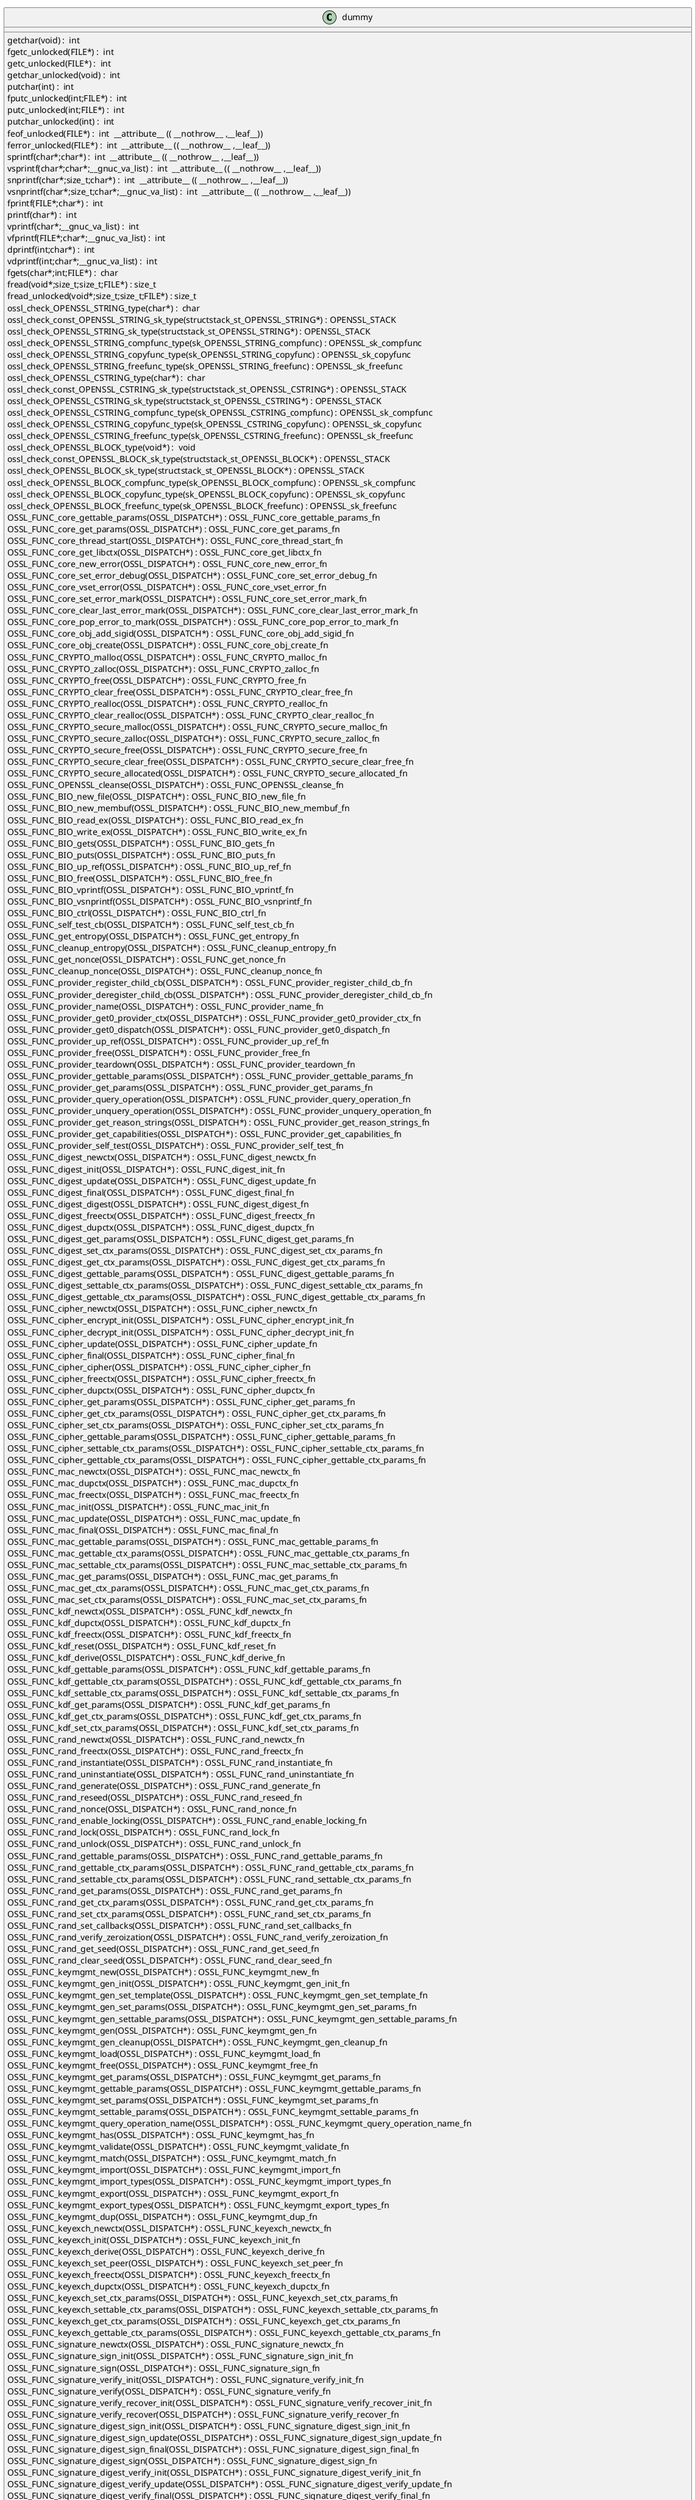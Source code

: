 @startuml
!pragma layout smetana
class dummy {
getchar(void) :  int  [[[./../../../.././qc/ssl/record/methods/tls13_meth.c.html#771]]]
fgetc_unlocked(FILE*) :  int  [[[./../../../.././qc/ssl/record/methods/tls13_meth.c.html#780]]]
getc_unlocked(FILE*) :  int  [[[./../../../.././qc/ssl/record/methods/tls13_meth.c.html#790]]]
getchar_unlocked(void) :  int  [[[./../../../.././qc/ssl/record/methods/tls13_meth.c.html#797]]]
putchar(int) :  int  [[[./../../../.././qc/ssl/record/methods/tls13_meth.c.html#806]]]
fputc_unlocked(int;FILE*) :  int  [[[./../../../.././qc/ssl/record/methods/tls13_meth.c.html#815]]]
putc_unlocked(int;FILE*) :  int  [[[./../../../.././qc/ssl/record/methods/tls13_meth.c.html#825]]]
putchar_unlocked(int) :  int  [[[./../../../.././qc/ssl/record/methods/tls13_meth.c.html#832]]]
feof_unlocked(FILE*) :  int  __attribute__ (( __nothrow__ ,__leaf__)) [[[./../../../.././qc/ssl/record/methods/tls13_meth.c.html#838]]]
ferror_unlocked(FILE*) :  int  __attribute__ (( __nothrow__ ,__leaf__)) [[[./../../../.././qc/ssl/record/methods/tls13_meth.c.html#845]]]
sprintf(char*;char*) :  int  __attribute__ (( __nothrow__ ,__leaf__)) [[[./../../../.././qc/ssl/record/methods/tls13_meth.c.html#864]]]
vsprintf(char*;char*;__gnuc_va_list) :  int  __attribute__ (( __nothrow__ ,__leaf__)) [[[./../../../.././qc/ssl/record/methods/tls13_meth.c.html#877]]]
snprintf(char*;size_t;char*) :  int  __attribute__ (( __nothrow__ ,__leaf__)) [[[./../../../.././qc/ssl/record/methods/tls13_meth.c.html#896]]]
vsnprintf(char*;size_t;char*;__gnuc_va_list) :  int  __attribute__ (( __nothrow__ ,__leaf__)) [[[./../../../.././qc/ssl/record/methods/tls13_meth.c.html#910]]]
fprintf(FILE*;char*) :  int  [[[./../../../.././qc/ssl/record/methods/tls13_meth.c.html#931]]]
printf(char*) :  int  [[[./../../../.././qc/ssl/record/methods/tls13_meth.c.html#938]]]
vprintf(char*;__gnuc_va_list) :  int  [[[./../../../.././qc/ssl/record/methods/tls13_meth.c.html#950]]]
vfprintf(FILE*;char*;__gnuc_va_list) :  int  [[[./../../../.././qc/ssl/record/methods/tls13_meth.c.html#960]]]
dprintf(int;char*) :  int  [[[./../../../.././qc/ssl/record/methods/tls13_meth.c.html#975]]]
vdprintf(int;char*;__gnuc_va_list) :  int  [[[./../../../.././qc/ssl/record/methods/tls13_meth.c.html#986]]]
fgets(char*;int;FILE*) :  char  [[[./../../../.././qc/ssl/record/methods/tls13_meth.c.html#1005]]]
fread(void*;size_t;size_t;FILE*) : size_t [[[./../../../.././qc/ssl/record/methods/tls13_meth.c.html#1031]]]
fread_unlocked(void*;size_t;size_t;FILE*) : size_t [[[./../../../.././qc/ssl/record/methods/tls13_meth.c.html#1058]]]
ossl_check_OPENSSL_STRING_type(char*) :  char  [[[./../../../.././qc/ssl/record/methods/tls13_meth.c.html#1338]]]
ossl_check_const_OPENSSL_STRING_sk_type(structstack_st_OPENSSL_STRING*) : OPENSSL_STACK [[[./../../../.././qc/ssl/record/methods/tls13_meth.c.html#1338]]]
ossl_check_OPENSSL_STRING_sk_type(structstack_st_OPENSSL_STRING*) : OPENSSL_STACK [[[./../../../.././qc/ssl/record/methods/tls13_meth.c.html#1338]]]
ossl_check_OPENSSL_STRING_compfunc_type(sk_OPENSSL_STRING_compfunc) : OPENSSL_sk_compfunc [[[./../../../.././qc/ssl/record/methods/tls13_meth.c.html#1338]]]
ossl_check_OPENSSL_STRING_copyfunc_type(sk_OPENSSL_STRING_copyfunc) : OPENSSL_sk_copyfunc [[[./../../../.././qc/ssl/record/methods/tls13_meth.c.html#1338]]]
ossl_check_OPENSSL_STRING_freefunc_type(sk_OPENSSL_STRING_freefunc) : OPENSSL_sk_freefunc [[[./../../../.././qc/ssl/record/methods/tls13_meth.c.html#1338]]]
ossl_check_OPENSSL_CSTRING_type(char*) :  char  [[[./../../../.././qc/ssl/record/methods/tls13_meth.c.html#1340]]]
ossl_check_const_OPENSSL_CSTRING_sk_type(structstack_st_OPENSSL_CSTRING*) : OPENSSL_STACK [[[./../../../.././qc/ssl/record/methods/tls13_meth.c.html#1340]]]
ossl_check_OPENSSL_CSTRING_sk_type(structstack_st_OPENSSL_CSTRING*) : OPENSSL_STACK [[[./../../../.././qc/ssl/record/methods/tls13_meth.c.html#1340]]]
ossl_check_OPENSSL_CSTRING_compfunc_type(sk_OPENSSL_CSTRING_compfunc) : OPENSSL_sk_compfunc [[[./../../../.././qc/ssl/record/methods/tls13_meth.c.html#1340]]]
ossl_check_OPENSSL_CSTRING_copyfunc_type(sk_OPENSSL_CSTRING_copyfunc) : OPENSSL_sk_copyfunc [[[./../../../.././qc/ssl/record/methods/tls13_meth.c.html#1340]]]
ossl_check_OPENSSL_CSTRING_freefunc_type(sk_OPENSSL_CSTRING_freefunc) : OPENSSL_sk_freefunc [[[./../../../.././qc/ssl/record/methods/tls13_meth.c.html#1340]]]
ossl_check_OPENSSL_BLOCK_type(void*) :  void  [[[./../../../.././qc/ssl/record/methods/tls13_meth.c.html#1343]]]
ossl_check_const_OPENSSL_BLOCK_sk_type(structstack_st_OPENSSL_BLOCK*) : OPENSSL_STACK [[[./../../../.././qc/ssl/record/methods/tls13_meth.c.html#1343]]]
ossl_check_OPENSSL_BLOCK_sk_type(structstack_st_OPENSSL_BLOCK*) : OPENSSL_STACK [[[./../../../.././qc/ssl/record/methods/tls13_meth.c.html#1343]]]
ossl_check_OPENSSL_BLOCK_compfunc_type(sk_OPENSSL_BLOCK_compfunc) : OPENSSL_sk_compfunc [[[./../../../.././qc/ssl/record/methods/tls13_meth.c.html#1343]]]
ossl_check_OPENSSL_BLOCK_copyfunc_type(sk_OPENSSL_BLOCK_copyfunc) : OPENSSL_sk_copyfunc [[[./../../../.././qc/ssl/record/methods/tls13_meth.c.html#1343]]]
ossl_check_OPENSSL_BLOCK_freefunc_type(sk_OPENSSL_BLOCK_freefunc) : OPENSSL_sk_freefunc [[[./../../../.././qc/ssl/record/methods/tls13_meth.c.html#1343]]]
OSSL_FUNC_core_gettable_params(OSSL_DISPATCH*) : OSSL_FUNC_core_gettable_params_fn [[[./../../../.././qc/ssl/record/methods/tls13_meth.c.html#1626]]]
OSSL_FUNC_core_get_params(OSSL_DISPATCH*) : OSSL_FUNC_core_get_params_fn [[[./../../../.././qc/ssl/record/methods/tls13_meth.c.html#1629]]]
OSSL_FUNC_core_thread_start(OSSL_DISPATCH*) : OSSL_FUNC_core_thread_start_fn [[[./../../../.././qc/ssl/record/methods/tls13_meth.c.html#1632]]]
OSSL_FUNC_core_get_libctx(OSSL_DISPATCH*) : OSSL_FUNC_core_get_libctx_fn [[[./../../../.././qc/ssl/record/methods/tls13_meth.c.html#1636]]]
OSSL_FUNC_core_new_error(OSSL_DISPATCH*) : OSSL_FUNC_core_new_error_fn [[[./../../../.././qc/ssl/record/methods/tls13_meth.c.html#1639]]]
OSSL_FUNC_core_set_error_debug(OSSL_DISPATCH*) : OSSL_FUNC_core_set_error_debug_fn [[[./../../../.././qc/ssl/record/methods/tls13_meth.c.html#1641]]]
OSSL_FUNC_core_vset_error(OSSL_DISPATCH*) : OSSL_FUNC_core_vset_error_fn [[[./../../../.././qc/ssl/record/methods/tls13_meth.c.html#1645]]]
OSSL_FUNC_core_set_error_mark(OSSL_DISPATCH*) : OSSL_FUNC_core_set_error_mark_fn [[[./../../../.././qc/ssl/record/methods/tls13_meth.c.html#1649]]]
OSSL_FUNC_core_clear_last_error_mark(OSSL_DISPATCH*) : OSSL_FUNC_core_clear_last_error_mark_fn [[[./../../../.././qc/ssl/record/methods/tls13_meth.c.html#1651]]]
OSSL_FUNC_core_pop_error_to_mark(OSSL_DISPATCH*) : OSSL_FUNC_core_pop_error_to_mark_fn [[[./../../../.././qc/ssl/record/methods/tls13_meth.c.html#1654]]]
OSSL_FUNC_core_obj_add_sigid(OSSL_DISPATCH*) : OSSL_FUNC_core_obj_add_sigid_fn [[[./../../../.././qc/ssl/record/methods/tls13_meth.c.html#1662]]]
OSSL_FUNC_core_obj_create(OSSL_DISPATCH*) : OSSL_FUNC_core_obj_create_fn [[[./../../../.././qc/ssl/record/methods/tls13_meth.c.html#1665]]]
OSSL_FUNC_CRYPTO_malloc(OSSL_DISPATCH*) : OSSL_FUNC_CRYPTO_malloc_fn [[[./../../../.././qc/ssl/record/methods/tls13_meth.c.html#1671]]]
OSSL_FUNC_CRYPTO_zalloc(OSSL_DISPATCH*) : OSSL_FUNC_CRYPTO_zalloc_fn [[[./../../../.././qc/ssl/record/methods/tls13_meth.c.html#1674]]]
OSSL_FUNC_CRYPTO_free(OSSL_DISPATCH*) : OSSL_FUNC_CRYPTO_free_fn [[[./../../../.././qc/ssl/record/methods/tls13_meth.c.html#1677]]]
OSSL_FUNC_CRYPTO_clear_free(OSSL_DISPATCH*) : OSSL_FUNC_CRYPTO_clear_free_fn [[[./../../../.././qc/ssl/record/methods/tls13_meth.c.html#1680]]]
OSSL_FUNC_CRYPTO_realloc(OSSL_DISPATCH*) : OSSL_FUNC_CRYPTO_realloc_fn [[[./../../../.././qc/ssl/record/methods/tls13_meth.c.html#1683]]]
OSSL_FUNC_CRYPTO_clear_realloc(OSSL_DISPATCH*) : OSSL_FUNC_CRYPTO_clear_realloc_fn [[[./../../../.././qc/ssl/record/methods/tls13_meth.c.html#1686]]]
OSSL_FUNC_CRYPTO_secure_malloc(OSSL_DISPATCH*) : OSSL_FUNC_CRYPTO_secure_malloc_fn [[[./../../../.././qc/ssl/record/methods/tls13_meth.c.html#1690]]]
OSSL_FUNC_CRYPTO_secure_zalloc(OSSL_DISPATCH*) : OSSL_FUNC_CRYPTO_secure_zalloc_fn [[[./../../../.././qc/ssl/record/methods/tls13_meth.c.html#1693]]]
OSSL_FUNC_CRYPTO_secure_free(OSSL_DISPATCH*) : OSSL_FUNC_CRYPTO_secure_free_fn [[[./../../../.././qc/ssl/record/methods/tls13_meth.c.html#1696]]]
OSSL_FUNC_CRYPTO_secure_clear_free(OSSL_DISPATCH*) : OSSL_FUNC_CRYPTO_secure_clear_free_fn [[[./../../../.././qc/ssl/record/methods/tls13_meth.c.html#1699]]]
OSSL_FUNC_CRYPTO_secure_allocated(OSSL_DISPATCH*) : OSSL_FUNC_CRYPTO_secure_allocated_fn [[[./../../../.././qc/ssl/record/methods/tls13_meth.c.html#1703]]]
OSSL_FUNC_OPENSSL_cleanse(OSSL_DISPATCH*) : OSSL_FUNC_OPENSSL_cleanse_fn [[[./../../../.././qc/ssl/record/methods/tls13_meth.c.html#1706]]]
OSSL_FUNC_BIO_new_file(OSSL_DISPATCH*) : OSSL_FUNC_BIO_new_file_fn [[[./../../../.././qc/ssl/record/methods/tls13_meth.c.html#1708]]]
OSSL_FUNC_BIO_new_membuf(OSSL_DISPATCH*) : OSSL_FUNC_BIO_new_membuf_fn [[[./../../../.././qc/ssl/record/methods/tls13_meth.c.html#1710]]]
OSSL_FUNC_BIO_read_ex(OSSL_DISPATCH*) : OSSL_FUNC_BIO_read_ex_fn [[[./../../../.././qc/ssl/record/methods/tls13_meth.c.html#1711]]]
OSSL_FUNC_BIO_write_ex(OSSL_DISPATCH*) : OSSL_FUNC_BIO_write_ex_fn [[[./../../../.././qc/ssl/record/methods/tls13_meth.c.html#1713]]]
OSSL_FUNC_BIO_gets(OSSL_DISPATCH*) : OSSL_FUNC_BIO_gets_fn [[[./../../../.././qc/ssl/record/methods/tls13_meth.c.html#1715]]]
OSSL_FUNC_BIO_puts(OSSL_DISPATCH*) : OSSL_FUNC_BIO_puts_fn [[[./../../../.././qc/ssl/record/methods/tls13_meth.c.html#1716]]]
OSSL_FUNC_BIO_up_ref(OSSL_DISPATCH*) : OSSL_FUNC_BIO_up_ref_fn [[[./../../../.././qc/ssl/record/methods/tls13_meth.c.html#1717]]]
OSSL_FUNC_BIO_free(OSSL_DISPATCH*) : OSSL_FUNC_BIO_free_fn [[[./../../../.././qc/ssl/record/methods/tls13_meth.c.html#1718]]]
OSSL_FUNC_BIO_vprintf(OSSL_DISPATCH*) : OSSL_FUNC_BIO_vprintf_fn [[[./../../../.././qc/ssl/record/methods/tls13_meth.c.html#1719]]]
OSSL_FUNC_BIO_vsnprintf(OSSL_DISPATCH*) : OSSL_FUNC_BIO_vsnprintf_fn [[[./../../../.././qc/ssl/record/methods/tls13_meth.c.html#1721]]]
OSSL_FUNC_BIO_ctrl(OSSL_DISPATCH*) : OSSL_FUNC_BIO_ctrl_fn [[[./../../../.././qc/ssl/record/methods/tls13_meth.c.html#1723]]]
OSSL_FUNC_self_test_cb(OSSL_DISPATCH*) : OSSL_FUNC_self_test_cb_fn [[[./../../../.././qc/ssl/record/methods/tls13_meth.c.html#1727]]]
OSSL_FUNC_get_entropy(OSSL_DISPATCH*) : OSSL_FUNC_get_entropy_fn [[[./../../../.././qc/ssl/record/methods/tls13_meth.c.html#1735]]]
OSSL_FUNC_cleanup_entropy(OSSL_DISPATCH*) : OSSL_FUNC_cleanup_entropy_fn [[[./../../../.././qc/ssl/record/methods/tls13_meth.c.html#1738]]]
OSSL_FUNC_get_nonce(OSSL_DISPATCH*) : OSSL_FUNC_get_nonce_fn [[[./../../../.././qc/ssl/record/methods/tls13_meth.c.html#1740]]]
OSSL_FUNC_cleanup_nonce(OSSL_DISPATCH*) : OSSL_FUNC_cleanup_nonce_fn [[[./../../../.././qc/ssl/record/methods/tls13_meth.c.html#1744]]]
OSSL_FUNC_provider_register_child_cb(OSSL_DISPATCH*) : OSSL_FUNC_provider_register_child_cb_fn [[[./../../../.././qc/ssl/record/methods/tls13_meth.c.html#1746]]]
OSSL_FUNC_provider_deregister_child_cb(OSSL_DISPATCH*) : OSSL_FUNC_provider_deregister_child_cb_fn [[[./../../../.././qc/ssl/record/methods/tls13_meth.c.html#1752]]]
OSSL_FUNC_provider_name(OSSL_DISPATCH*) : OSSL_FUNC_provider_name_fn [[[./../../../.././qc/ssl/record/methods/tls13_meth.c.html#1754]]]
OSSL_FUNC_provider_get0_provider_ctx(OSSL_DISPATCH*) : OSSL_FUNC_provider_get0_provider_ctx_fn [[[./../../../.././qc/ssl/record/methods/tls13_meth.c.html#1756]]]
OSSL_FUNC_provider_get0_dispatch(OSSL_DISPATCH*) : OSSL_FUNC_provider_get0_dispatch_fn [[[./../../../.././qc/ssl/record/methods/tls13_meth.c.html#1758]]]
OSSL_FUNC_provider_up_ref(OSSL_DISPATCH*) : OSSL_FUNC_provider_up_ref_fn [[[./../../../.././qc/ssl/record/methods/tls13_meth.c.html#1760]]]
OSSL_FUNC_provider_free(OSSL_DISPATCH*) : OSSL_FUNC_provider_free_fn [[[./../../../.././qc/ssl/record/methods/tls13_meth.c.html#1762]]]
OSSL_FUNC_provider_teardown(OSSL_DISPATCH*) : OSSL_FUNC_provider_teardown_fn [[[./../../../.././qc/ssl/record/methods/tls13_meth.c.html#1767]]]
OSSL_FUNC_provider_gettable_params(OSSL_DISPATCH*) : OSSL_FUNC_provider_gettable_params_fn [[[./../../../.././qc/ssl/record/methods/tls13_meth.c.html#1769]]]
OSSL_FUNC_provider_get_params(OSSL_DISPATCH*) : OSSL_FUNC_provider_get_params_fn [[[./../../../.././qc/ssl/record/methods/tls13_meth.c.html#1772]]]
OSSL_FUNC_provider_query_operation(OSSL_DISPATCH*) : OSSL_FUNC_provider_query_operation_fn [[[./../../../.././qc/ssl/record/methods/tls13_meth.c.html#1775]]]
OSSL_FUNC_provider_unquery_operation(OSSL_DISPATCH*) : OSSL_FUNC_provider_unquery_operation_fn [[[./../../../.././qc/ssl/record/methods/tls13_meth.c.html#1778]]]
OSSL_FUNC_provider_get_reason_strings(OSSL_DISPATCH*) : OSSL_FUNC_provider_get_reason_strings_fn [[[./../../../.././qc/ssl/record/methods/tls13_meth.c.html#1781]]]
OSSL_FUNC_provider_get_capabilities(OSSL_DISPATCH*) : OSSL_FUNC_provider_get_capabilities_fn [[[./../../../.././qc/ssl/record/methods/tls13_meth.c.html#1784]]]
OSSL_FUNC_provider_self_test(OSSL_DISPATCH*) : OSSL_FUNC_provider_self_test_fn [[[./../../../.././qc/ssl/record/methods/tls13_meth.c.html#1787]]]
OSSL_FUNC_digest_newctx(OSSL_DISPATCH*) : OSSL_FUNC_digest_newctx_fn [[[./../../../.././qc/ssl/record/methods/tls13_meth.c.html#1789]]]
OSSL_FUNC_digest_init(OSSL_DISPATCH*) : OSSL_FUNC_digest_init_fn [[[./../../../.././qc/ssl/record/methods/tls13_meth.c.html#1790]]]
OSSL_FUNC_digest_update(OSSL_DISPATCH*) : OSSL_FUNC_digest_update_fn [[[./../../../.././qc/ssl/record/methods/tls13_meth.c.html#1791]]]
OSSL_FUNC_digest_final(OSSL_DISPATCH*) : OSSL_FUNC_digest_final_fn [[[./../../../.././qc/ssl/record/methods/tls13_meth.c.html#1793]]]
OSSL_FUNC_digest_digest(OSSL_DISPATCH*) : OSSL_FUNC_digest_digest_fn [[[./../../../.././qc/ssl/record/methods/tls13_meth.c.html#1796]]]
OSSL_FUNC_digest_freectx(OSSL_DISPATCH*) : OSSL_FUNC_digest_freectx_fn [[[./../../../.././qc/ssl/record/methods/tls13_meth.c.html#1800]]]
OSSL_FUNC_digest_dupctx(OSSL_DISPATCH*) : OSSL_FUNC_digest_dupctx_fn [[[./../../../.././qc/ssl/record/methods/tls13_meth.c.html#1801]]]
OSSL_FUNC_digest_get_params(OSSL_DISPATCH*) : OSSL_FUNC_digest_get_params_fn [[[./../../../.././qc/ssl/record/methods/tls13_meth.c.html#1803]]]
OSSL_FUNC_digest_set_ctx_params(OSSL_DISPATCH*) : OSSL_FUNC_digest_set_ctx_params_fn [[[./../../../.././qc/ssl/record/methods/tls13_meth.c.html#1804]]]
OSSL_FUNC_digest_get_ctx_params(OSSL_DISPATCH*) : OSSL_FUNC_digest_get_ctx_params_fn [[[./../../../.././qc/ssl/record/methods/tls13_meth.c.html#1806]]]
OSSL_FUNC_digest_gettable_params(OSSL_DISPATCH*) : OSSL_FUNC_digest_gettable_params_fn [[[./../../../.././qc/ssl/record/methods/tls13_meth.c.html#1808]]]
OSSL_FUNC_digest_settable_ctx_params(OSSL_DISPATCH*) : OSSL_FUNC_digest_settable_ctx_params_fn [[[./../../../.././qc/ssl/record/methods/tls13_meth.c.html#1810]]]
OSSL_FUNC_digest_gettable_ctx_params(OSSL_DISPATCH*) : OSSL_FUNC_digest_gettable_ctx_params_fn [[[./../../../.././qc/ssl/record/methods/tls13_meth.c.html#1812]]]
OSSL_FUNC_cipher_newctx(OSSL_DISPATCH*) : OSSL_FUNC_cipher_newctx_fn [[[./../../../.././qc/ssl/record/methods/tls13_meth.c.html#1814]]]
OSSL_FUNC_cipher_encrypt_init(OSSL_DISPATCH*) : OSSL_FUNC_cipher_encrypt_init_fn [[[./../../../.././qc/ssl/record/methods/tls13_meth.c.html#1815]]]
OSSL_FUNC_cipher_decrypt_init(OSSL_DISPATCH*) : OSSL_FUNC_cipher_decrypt_init_fn [[[./../../../.././qc/ssl/record/methods/tls13_meth.c.html#1821]]]
OSSL_FUNC_cipher_update(OSSL_DISPATCH*) : OSSL_FUNC_cipher_update_fn [[[./../../../.././qc/ssl/record/methods/tls13_meth.c.html#1827]]]
OSSL_FUNC_cipher_final(OSSL_DISPATCH*) : OSSL_FUNC_cipher_final_fn [[[./../../../.././qc/ssl/record/methods/tls13_meth.c.html#1831]]]
OSSL_FUNC_cipher_cipher(OSSL_DISPATCH*) : OSSL_FUNC_cipher_cipher_fn [[[./../../../.././qc/ssl/record/methods/tls13_meth.c.html#1834]]]
OSSL_FUNC_cipher_freectx(OSSL_DISPATCH*) : OSSL_FUNC_cipher_freectx_fn [[[./../../../.././qc/ssl/record/methods/tls13_meth.c.html#1838]]]
OSSL_FUNC_cipher_dupctx(OSSL_DISPATCH*) : OSSL_FUNC_cipher_dupctx_fn [[[./../../../.././qc/ssl/record/methods/tls13_meth.c.html#1839]]]
OSSL_FUNC_cipher_get_params(OSSL_DISPATCH*) : OSSL_FUNC_cipher_get_params_fn [[[./../../../.././qc/ssl/record/methods/tls13_meth.c.html#1840]]]
OSSL_FUNC_cipher_get_ctx_params(OSSL_DISPATCH*) : OSSL_FUNC_cipher_get_ctx_params_fn [[[./../../../.././qc/ssl/record/methods/tls13_meth.c.html#1841]]]
OSSL_FUNC_cipher_set_ctx_params(OSSL_DISPATCH*) : OSSL_FUNC_cipher_set_ctx_params_fn [[[./../../../.././qc/ssl/record/methods/tls13_meth.c.html#1843]]]
OSSL_FUNC_cipher_gettable_params(OSSL_DISPATCH*) : OSSL_FUNC_cipher_gettable_params_fn [[[./../../../.././qc/ssl/record/methods/tls13_meth.c.html#1845]]]
OSSL_FUNC_cipher_settable_ctx_params(OSSL_DISPATCH*) : OSSL_FUNC_cipher_settable_ctx_params_fn [[[./../../../.././qc/ssl/record/methods/tls13_meth.c.html#1847]]]
OSSL_FUNC_cipher_gettable_ctx_params(OSSL_DISPATCH*) : OSSL_FUNC_cipher_gettable_ctx_params_fn [[[./../../../.././qc/ssl/record/methods/tls13_meth.c.html#1849]]]
OSSL_FUNC_mac_newctx(OSSL_DISPATCH*) : OSSL_FUNC_mac_newctx_fn [[[./../../../.././qc/ssl/record/methods/tls13_meth.c.html#1851]]]
OSSL_FUNC_mac_dupctx(OSSL_DISPATCH*) : OSSL_FUNC_mac_dupctx_fn [[[./../../../.././qc/ssl/record/methods/tls13_meth.c.html#1852]]]
OSSL_FUNC_mac_freectx(OSSL_DISPATCH*) : OSSL_FUNC_mac_freectx_fn [[[./../../../.././qc/ssl/record/methods/tls13_meth.c.html#1853]]]
OSSL_FUNC_mac_init(OSSL_DISPATCH*) : OSSL_FUNC_mac_init_fn [[[./../../../.././qc/ssl/record/methods/tls13_meth.c.html#1854]]]
OSSL_FUNC_mac_update(OSSL_DISPATCH*) : OSSL_FUNC_mac_update_fn [[[./../../../.././qc/ssl/record/methods/tls13_meth.c.html#1856]]]
OSSL_FUNC_mac_final(OSSL_DISPATCH*) : OSSL_FUNC_mac_final_fn [[[./../../../.././qc/ssl/record/methods/tls13_meth.c.html#1858]]]
OSSL_FUNC_mac_gettable_params(OSSL_DISPATCH*) : OSSL_FUNC_mac_gettable_params_fn [[[./../../../.././qc/ssl/record/methods/tls13_meth.c.html#1861]]]
OSSL_FUNC_mac_gettable_ctx_params(OSSL_DISPATCH*) : OSSL_FUNC_mac_gettable_ctx_params_fn [[[./../../../.././qc/ssl/record/methods/tls13_meth.c.html#1862]]]
OSSL_FUNC_mac_settable_ctx_params(OSSL_DISPATCH*) : OSSL_FUNC_mac_settable_ctx_params_fn [[[./../../../.././qc/ssl/record/methods/tls13_meth.c.html#1864]]]
OSSL_FUNC_mac_get_params(OSSL_DISPATCH*) : OSSL_FUNC_mac_get_params_fn [[[./../../../.././qc/ssl/record/methods/tls13_meth.c.html#1866]]]
OSSL_FUNC_mac_get_ctx_params(OSSL_DISPATCH*) : OSSL_FUNC_mac_get_ctx_params_fn [[[./../../../.././qc/ssl/record/methods/tls13_meth.c.html#1867]]]
OSSL_FUNC_mac_set_ctx_params(OSSL_DISPATCH*) : OSSL_FUNC_mac_set_ctx_params_fn [[[./../../../.././qc/ssl/record/methods/tls13_meth.c.html#1869]]]
OSSL_FUNC_kdf_newctx(OSSL_DISPATCH*) : OSSL_FUNC_kdf_newctx_fn [[[./../../../.././qc/ssl/record/methods/tls13_meth.c.html#1871]]]
OSSL_FUNC_kdf_dupctx(OSSL_DISPATCH*) : OSSL_FUNC_kdf_dupctx_fn [[[./../../../.././qc/ssl/record/methods/tls13_meth.c.html#1872]]]
OSSL_FUNC_kdf_freectx(OSSL_DISPATCH*) : OSSL_FUNC_kdf_freectx_fn [[[./../../../.././qc/ssl/record/methods/tls13_meth.c.html#1873]]]
OSSL_FUNC_kdf_reset(OSSL_DISPATCH*) : OSSL_FUNC_kdf_reset_fn [[[./../../../.././qc/ssl/record/methods/tls13_meth.c.html#1874]]]
OSSL_FUNC_kdf_derive(OSSL_DISPATCH*) : OSSL_FUNC_kdf_derive_fn [[[./../../../.././qc/ssl/record/methods/tls13_meth.c.html#1875]]]
OSSL_FUNC_kdf_gettable_params(OSSL_DISPATCH*) : OSSL_FUNC_kdf_gettable_params_fn [[[./../../../.././qc/ssl/record/methods/tls13_meth.c.html#1877]]]
OSSL_FUNC_kdf_gettable_ctx_params(OSSL_DISPATCH*) : OSSL_FUNC_kdf_gettable_ctx_params_fn [[[./../../../.././qc/ssl/record/methods/tls13_meth.c.html#1878]]]
OSSL_FUNC_kdf_settable_ctx_params(OSSL_DISPATCH*) : OSSL_FUNC_kdf_settable_ctx_params_fn [[[./../../../.././qc/ssl/record/methods/tls13_meth.c.html#1880]]]
OSSL_FUNC_kdf_get_params(OSSL_DISPATCH*) : OSSL_FUNC_kdf_get_params_fn [[[./../../../.././qc/ssl/record/methods/tls13_meth.c.html#1882]]]
OSSL_FUNC_kdf_get_ctx_params(OSSL_DISPATCH*) : OSSL_FUNC_kdf_get_ctx_params_fn [[[./../../../.././qc/ssl/record/methods/tls13_meth.c.html#1883]]]
OSSL_FUNC_kdf_set_ctx_params(OSSL_DISPATCH*) : OSSL_FUNC_kdf_set_ctx_params_fn [[[./../../../.././qc/ssl/record/methods/tls13_meth.c.html#1885]]]
OSSL_FUNC_rand_newctx(OSSL_DISPATCH*) : OSSL_FUNC_rand_newctx_fn [[[./../../../.././qc/ssl/record/methods/tls13_meth.c.html#1887]]]
OSSL_FUNC_rand_freectx(OSSL_DISPATCH*) : OSSL_FUNC_rand_freectx_fn [[[./../../../.././qc/ssl/record/methods/tls13_meth.c.html#1890]]]
OSSL_FUNC_rand_instantiate(OSSL_DISPATCH*) : OSSL_FUNC_rand_instantiate_fn [[[./../../../.././qc/ssl/record/methods/tls13_meth.c.html#1891]]]
OSSL_FUNC_rand_uninstantiate(OSSL_DISPATCH*) : OSSL_FUNC_rand_uninstantiate_fn [[[./../../../.././qc/ssl/record/methods/tls13_meth.c.html#1896]]]
OSSL_FUNC_rand_generate(OSSL_DISPATCH*) : OSSL_FUNC_rand_generate_fn [[[./../../../.././qc/ssl/record/methods/tls13_meth.c.html#1897]]]
OSSL_FUNC_rand_reseed(OSSL_DISPATCH*) : OSSL_FUNC_rand_reseed_fn [[[./../../../.././qc/ssl/record/methods/tls13_meth.c.html#1901]]]
OSSL_FUNC_rand_nonce(OSSL_DISPATCH*) : OSSL_FUNC_rand_nonce_fn [[[./../../../.././qc/ssl/record/methods/tls13_meth.c.html#1905]]]
OSSL_FUNC_rand_enable_locking(OSSL_DISPATCH*) : OSSL_FUNC_rand_enable_locking_fn [[[./../../../.././qc/ssl/record/methods/tls13_meth.c.html#1908]]]
OSSL_FUNC_rand_lock(OSSL_DISPATCH*) : OSSL_FUNC_rand_lock_fn [[[./../../../.././qc/ssl/record/methods/tls13_meth.c.html#1909]]]
OSSL_FUNC_rand_unlock(OSSL_DISPATCH*) : OSSL_FUNC_rand_unlock_fn [[[./../../../.././qc/ssl/record/methods/tls13_meth.c.html#1910]]]
OSSL_FUNC_rand_gettable_params(OSSL_DISPATCH*) : OSSL_FUNC_rand_gettable_params_fn [[[./../../../.././qc/ssl/record/methods/tls13_meth.c.html#1911]]]
OSSL_FUNC_rand_gettable_ctx_params(OSSL_DISPATCH*) : OSSL_FUNC_rand_gettable_ctx_params_fn [[[./../../../.././qc/ssl/record/methods/tls13_meth.c.html#1912]]]
OSSL_FUNC_rand_settable_ctx_params(OSSL_DISPATCH*) : OSSL_FUNC_rand_settable_ctx_params_fn [[[./../../../.././qc/ssl/record/methods/tls13_meth.c.html#1914]]]
OSSL_FUNC_rand_get_params(OSSL_DISPATCH*) : OSSL_FUNC_rand_get_params_fn [[[./../../../.././qc/ssl/record/methods/tls13_meth.c.html#1916]]]
OSSL_FUNC_rand_get_ctx_params(OSSL_DISPATCH*) : OSSL_FUNC_rand_get_ctx_params_fn [[[./../../../.././qc/ssl/record/methods/tls13_meth.c.html#1917]]]
OSSL_FUNC_rand_set_ctx_params(OSSL_DISPATCH*) : OSSL_FUNC_rand_set_ctx_params_fn [[[./../../../.././qc/ssl/record/methods/tls13_meth.c.html#1919]]]
OSSL_FUNC_rand_set_callbacks(OSSL_DISPATCH*) : OSSL_FUNC_rand_set_callbacks_fn [[[./../../../.././qc/ssl/record/methods/tls13_meth.c.html#1921]]]
OSSL_FUNC_rand_verify_zeroization(OSSL_DISPATCH*) : OSSL_FUNC_rand_verify_zeroization_fn [[[./../../../.././qc/ssl/record/methods/tls13_meth.c.html#1926]]]
OSSL_FUNC_rand_get_seed(OSSL_DISPATCH*) : OSSL_FUNC_rand_get_seed_fn [[[./../../../.././qc/ssl/record/methods/tls13_meth.c.html#1928]]]
OSSL_FUNC_rand_clear_seed(OSSL_DISPATCH*) : OSSL_FUNC_rand_clear_seed_fn [[[./../../../.././qc/ssl/record/methods/tls13_meth.c.html#1933]]]
OSSL_FUNC_keymgmt_new(OSSL_DISPATCH*) : OSSL_FUNC_keymgmt_new_fn [[[./../../../.././qc/ssl/record/methods/tls13_meth.c.html#1935]]]
OSSL_FUNC_keymgmt_gen_init(OSSL_DISPATCH*) : OSSL_FUNC_keymgmt_gen_init_fn [[[./../../../.././qc/ssl/record/methods/tls13_meth.c.html#1937]]]
OSSL_FUNC_keymgmt_gen_set_template(OSSL_DISPATCH*) : OSSL_FUNC_keymgmt_gen_set_template_fn [[[./../../../.././qc/ssl/record/methods/tls13_meth.c.html#1939]]]
OSSL_FUNC_keymgmt_gen_set_params(OSSL_DISPATCH*) : OSSL_FUNC_keymgmt_gen_set_params_fn [[[./../../../.././qc/ssl/record/methods/tls13_meth.c.html#1941]]]
OSSL_FUNC_keymgmt_gen_settable_params(OSSL_DISPATCH*) : OSSL_FUNC_keymgmt_gen_settable_params_fn [[[./../../../.././qc/ssl/record/methods/tls13_meth.c.html#1943]]]
OSSL_FUNC_keymgmt_gen(OSSL_DISPATCH*) : OSSL_FUNC_keymgmt_gen_fn [[[./../../../.././qc/ssl/record/methods/tls13_meth.c.html#1946]]]
OSSL_FUNC_keymgmt_gen_cleanup(OSSL_DISPATCH*) : OSSL_FUNC_keymgmt_gen_cleanup_fn [[[./../../../.././qc/ssl/record/methods/tls13_meth.c.html#1948]]]
OSSL_FUNC_keymgmt_load(OSSL_DISPATCH*) : OSSL_FUNC_keymgmt_load_fn [[[./../../../.././qc/ssl/record/methods/tls13_meth.c.html#1952]]]
OSSL_FUNC_keymgmt_free(OSSL_DISPATCH*) : OSSL_FUNC_keymgmt_free_fn [[[./../../../.././qc/ssl/record/methods/tls13_meth.c.html#1957]]]
OSSL_FUNC_keymgmt_get_params(OSSL_DISPATCH*) : OSSL_FUNC_keymgmt_get_params_fn [[[./../../../.././qc/ssl/record/methods/tls13_meth.c.html#1962]]]
OSSL_FUNC_keymgmt_gettable_params(OSSL_DISPATCH*) : OSSL_FUNC_keymgmt_gettable_params_fn [[[./../../../.././qc/ssl/record/methods/tls13_meth.c.html#1964]]]
OSSL_FUNC_keymgmt_set_params(OSSL_DISPATCH*) : OSSL_FUNC_keymgmt_set_params_fn [[[./../../../.././qc/ssl/record/methods/tls13_meth.c.html#1969]]]
OSSL_FUNC_keymgmt_settable_params(OSSL_DISPATCH*) : OSSL_FUNC_keymgmt_settable_params_fn [[[./../../../.././qc/ssl/record/methods/tls13_meth.c.html#1971]]]
OSSL_FUNC_keymgmt_query_operation_name(OSSL_DISPATCH*) : OSSL_FUNC_keymgmt_query_operation_name_fn [[[./../../../.././qc/ssl/record/methods/tls13_meth.c.html#1976]]]
OSSL_FUNC_keymgmt_has(OSSL_DISPATCH*) : OSSL_FUNC_keymgmt_has_fn [[[./../../../.././qc/ssl/record/methods/tls13_meth.c.html#1981]]]
OSSL_FUNC_keymgmt_validate(OSSL_DISPATCH*) : OSSL_FUNC_keymgmt_validate_fn [[[./../../../.././qc/ssl/record/methods/tls13_meth.c.html#1985]]]
OSSL_FUNC_keymgmt_match(OSSL_DISPATCH*) : OSSL_FUNC_keymgmt_match_fn [[[./../../../.././qc/ssl/record/methods/tls13_meth.c.html#1990]]]
OSSL_FUNC_keymgmt_import(OSSL_DISPATCH*) : OSSL_FUNC_keymgmt_import_fn [[[./../../../.././qc/ssl/record/methods/tls13_meth.c.html#1992]]]
OSSL_FUNC_keymgmt_import_types(OSSL_DISPATCH*) : OSSL_FUNC_keymgmt_import_types_fn [[[./../../../.././qc/ssl/record/methods/tls13_meth.c.html#1994]]]
OSSL_FUNC_keymgmt_export(OSSL_DISPATCH*) : OSSL_FUNC_keymgmt_export_fn [[[./../../../.././qc/ssl/record/methods/tls13_meth.c.html#1996]]]
OSSL_FUNC_keymgmt_export_types(OSSL_DISPATCH*) : OSSL_FUNC_keymgmt_export_types_fn [[[./../../../.././qc/ssl/record/methods/tls13_meth.c.html#1999]]]
OSSL_FUNC_keymgmt_dup(OSSL_DISPATCH*) : OSSL_FUNC_keymgmt_dup_fn [[[./../../../.././qc/ssl/record/methods/tls13_meth.c.html#2004]]]
OSSL_FUNC_keyexch_newctx(OSSL_DISPATCH*) : OSSL_FUNC_keyexch_newctx_fn [[[./../../../.././qc/ssl/record/methods/tls13_meth.c.html#2006]]]
OSSL_FUNC_keyexch_init(OSSL_DISPATCH*) : OSSL_FUNC_keyexch_init_fn [[[./../../../.././qc/ssl/record/methods/tls13_meth.c.html#2007]]]
OSSL_FUNC_keyexch_derive(OSSL_DISPATCH*) : OSSL_FUNC_keyexch_derive_fn [[[./../../../.././qc/ssl/record/methods/tls13_meth.c.html#2009]]]
OSSL_FUNC_keyexch_set_peer(OSSL_DISPATCH*) : OSSL_FUNC_keyexch_set_peer_fn [[[./../../../.././qc/ssl/record/methods/tls13_meth.c.html#2011]]]
OSSL_FUNC_keyexch_freectx(OSSL_DISPATCH*) : OSSL_FUNC_keyexch_freectx_fn [[[./../../../.././qc/ssl/record/methods/tls13_meth.c.html#2012]]]
OSSL_FUNC_keyexch_dupctx(OSSL_DISPATCH*) : OSSL_FUNC_keyexch_dupctx_fn [[[./../../../.././qc/ssl/record/methods/tls13_meth.c.html#2013]]]
OSSL_FUNC_keyexch_set_ctx_params(OSSL_DISPATCH*) : OSSL_FUNC_keyexch_set_ctx_params_fn [[[./../../../.././qc/ssl/record/methods/tls13_meth.c.html#2014]]]
OSSL_FUNC_keyexch_settable_ctx_params(OSSL_DISPATCH*) : OSSL_FUNC_keyexch_settable_ctx_params_fn [[[./../../../.././qc/ssl/record/methods/tls13_meth.c.html#2016]]]
OSSL_FUNC_keyexch_get_ctx_params(OSSL_DISPATCH*) : OSSL_FUNC_keyexch_get_ctx_params_fn [[[./../../../.././qc/ssl/record/methods/tls13_meth.c.html#2018]]]
OSSL_FUNC_keyexch_gettable_ctx_params(OSSL_DISPATCH*) : OSSL_FUNC_keyexch_gettable_ctx_params_fn [[[./../../../.././qc/ssl/record/methods/tls13_meth.c.html#2020]]]
OSSL_FUNC_signature_newctx(OSSL_DISPATCH*) : OSSL_FUNC_signature_newctx_fn [[[./../../../.././qc/ssl/record/methods/tls13_meth.c.html#2022]]]
OSSL_FUNC_signature_sign_init(OSSL_DISPATCH*) : OSSL_FUNC_signature_sign_init_fn [[[./../../../.././qc/ssl/record/methods/tls13_meth.c.html#2024]]]
OSSL_FUNC_signature_sign(OSSL_DISPATCH*) : OSSL_FUNC_signature_sign_fn [[[./../../../.././qc/ssl/record/methods/tls13_meth.c.html#2026]]]
OSSL_FUNC_signature_verify_init(OSSL_DISPATCH*) : OSSL_FUNC_signature_verify_init_fn [[[./../../../.././qc/ssl/record/methods/tls13_meth.c.html#2030]]]
OSSL_FUNC_signature_verify(OSSL_DISPATCH*) : OSSL_FUNC_signature_verify_fn [[[./../../../.././qc/ssl/record/methods/tls13_meth.c.html#2032]]]
OSSL_FUNC_signature_verify_recover_init(OSSL_DISPATCH*) : OSSL_FUNC_signature_verify_recover_init_fn [[[./../../../.././qc/ssl/record/methods/tls13_meth.c.html#2037]]]
OSSL_FUNC_signature_verify_recover(OSSL_DISPATCH*) : OSSL_FUNC_signature_verify_recover_fn [[[./../../../.././qc/ssl/record/methods/tls13_meth.c.html#2039]]]
OSSL_FUNC_signature_digest_sign_init(OSSL_DISPATCH*) : OSSL_FUNC_signature_digest_sign_init_fn [[[./../../../.././qc/ssl/record/methods/tls13_meth.c.html#2042]]]
OSSL_FUNC_signature_digest_sign_update(OSSL_DISPATCH*) : OSSL_FUNC_signature_digest_sign_update_fn [[[./../../../.././qc/ssl/record/methods/tls13_meth.c.html#2045]]]
OSSL_FUNC_signature_digest_sign_final(OSSL_DISPATCH*) : OSSL_FUNC_signature_digest_sign_final_fn [[[./../../../.././qc/ssl/record/methods/tls13_meth.c.html#2047]]]
OSSL_FUNC_signature_digest_sign(OSSL_DISPATCH*) : OSSL_FUNC_signature_digest_sign_fn [[[./../../../.././qc/ssl/record/methods/tls13_meth.c.html#2050]]]
OSSL_FUNC_signature_digest_verify_init(OSSL_DISPATCH*) : OSSL_FUNC_signature_digest_verify_init_fn [[[./../../../.././qc/ssl/record/methods/tls13_meth.c.html#2053]]]
OSSL_FUNC_signature_digest_verify_update(OSSL_DISPATCH*) : OSSL_FUNC_signature_digest_verify_update_fn [[[./../../../.././qc/ssl/record/methods/tls13_meth.c.html#2056]]]
OSSL_FUNC_signature_digest_verify_final(OSSL_DISPATCH*) : OSSL_FUNC_signature_digest_verify_final_fn [[[./../../../.././qc/ssl/record/methods/tls13_meth.c.html#2058]]]
OSSL_FUNC_signature_digest_verify(OSSL_DISPATCH*) : OSSL_FUNC_signature_digest_verify_fn [[[./../../../.././qc/ssl/record/methods/tls13_meth.c.html#2060]]]
OSSL_FUNC_signature_freectx(OSSL_DISPATCH*) : OSSL_FUNC_signature_freectx_fn [[[./../../../.././qc/ssl/record/methods/tls13_meth.c.html#2063]]]
OSSL_FUNC_signature_dupctx(OSSL_DISPATCH*) : OSSL_FUNC_signature_dupctx_fn [[[./../../../.././qc/ssl/record/methods/tls13_meth.c.html#2064]]]
OSSL_FUNC_signature_get_ctx_params(OSSL_DISPATCH*) : OSSL_FUNC_signature_get_ctx_params_fn [[[./../../../.././qc/ssl/record/methods/tls13_meth.c.html#2065]]]
OSSL_FUNC_signature_gettable_ctx_params(OSSL_DISPATCH*) : OSSL_FUNC_signature_gettable_ctx_params_fn [[[./../../../.././qc/ssl/record/methods/tls13_meth.c.html#2067]]]
OSSL_FUNC_signature_set_ctx_params(OSSL_DISPATCH*) : OSSL_FUNC_signature_set_ctx_params_fn [[[./../../../.././qc/ssl/record/methods/tls13_meth.c.html#2069]]]
OSSL_FUNC_signature_settable_ctx_params(OSSL_DISPATCH*) : OSSL_FUNC_signature_settable_ctx_params_fn [[[./../../../.././qc/ssl/record/methods/tls13_meth.c.html#2071]]]
OSSL_FUNC_signature_get_ctx_md_params(OSSL_DISPATCH*) : OSSL_FUNC_signature_get_ctx_md_params_fn [[[./../../../.././qc/ssl/record/methods/tls13_meth.c.html#2073]]]
OSSL_FUNC_signature_gettable_ctx_md_params(OSSL_DISPATCH*) : OSSL_FUNC_signature_gettable_ctx_md_params_fn [[[./../../../.././qc/ssl/record/methods/tls13_meth.c.html#2075]]]
OSSL_FUNC_signature_set_ctx_md_params(OSSL_DISPATCH*) : OSSL_FUNC_signature_set_ctx_md_params_fn [[[./../../../.././qc/ssl/record/methods/tls13_meth.c.html#2077]]]
OSSL_FUNC_signature_settable_ctx_md_params(OSSL_DISPATCH*) : OSSL_FUNC_signature_settable_ctx_md_params_fn [[[./../../../.././qc/ssl/record/methods/tls13_meth.c.html#2079]]]
OSSL_FUNC_asym_cipher_newctx(OSSL_DISPATCH*) : OSSL_FUNC_asym_cipher_newctx_fn [[[./../../../.././qc/ssl/record/methods/tls13_meth.c.html#2081]]]
OSSL_FUNC_asym_cipher_encrypt_init(OSSL_DISPATCH*) : OSSL_FUNC_asym_cipher_encrypt_init_fn [[[./../../../.././qc/ssl/record/methods/tls13_meth.c.html#2082]]]
OSSL_FUNC_asym_cipher_encrypt(OSSL_DISPATCH*) : OSSL_FUNC_asym_cipher_encrypt_fn [[[./../../../.././qc/ssl/record/methods/tls13_meth.c.html#2084]]]
OSSL_FUNC_asym_cipher_decrypt_init(OSSL_DISPATCH*) : OSSL_FUNC_asym_cipher_decrypt_init_fn [[[./../../../.././qc/ssl/record/methods/tls13_meth.c.html#2089]]]
OSSL_FUNC_asym_cipher_decrypt(OSSL_DISPATCH*) : OSSL_FUNC_asym_cipher_decrypt_fn [[[./../../../.././qc/ssl/record/methods/tls13_meth.c.html#2091]]]
OSSL_FUNC_asym_cipher_freectx(OSSL_DISPATCH*) : OSSL_FUNC_asym_cipher_freectx_fn [[[./../../../.././qc/ssl/record/methods/tls13_meth.c.html#2096]]]
OSSL_FUNC_asym_cipher_dupctx(OSSL_DISPATCH*) : OSSL_FUNC_asym_cipher_dupctx_fn [[[./../../../.././qc/ssl/record/methods/tls13_meth.c.html#2097]]]
OSSL_FUNC_asym_cipher_get_ctx_params(OSSL_DISPATCH*) : OSSL_FUNC_asym_cipher_get_ctx_params_fn [[[./../../../.././qc/ssl/record/methods/tls13_meth.c.html#2098]]]
OSSL_FUNC_asym_cipher_gettable_ctx_params(OSSL_DISPATCH*) : OSSL_FUNC_asym_cipher_gettable_ctx_params_fn [[[./../../../.././qc/ssl/record/methods/tls13_meth.c.html#2100]]]
OSSL_FUNC_asym_cipher_set_ctx_params(OSSL_DISPATCH*) : OSSL_FUNC_asym_cipher_set_ctx_params_fn [[[./../../../.././qc/ssl/record/methods/tls13_meth.c.html#2102]]]
OSSL_FUNC_asym_cipher_settable_ctx_params(OSSL_DISPATCH*) : OSSL_FUNC_asym_cipher_settable_ctx_params_fn [[[./../../../.././qc/ssl/record/methods/tls13_meth.c.html#2104]]]
OSSL_FUNC_kem_newctx(OSSL_DISPATCH*) : OSSL_FUNC_kem_newctx_fn [[[./../../../.././qc/ssl/record/methods/tls13_meth.c.html#2106]]]
OSSL_FUNC_kem_encapsulate_init(OSSL_DISPATCH*) : OSSL_FUNC_kem_encapsulate_init_fn [[[./../../../.././qc/ssl/record/methods/tls13_meth.c.html#2107]]]
OSSL_FUNC_kem_auth_encapsulate_init(OSSL_DISPATCH*) : OSSL_FUNC_kem_auth_encapsulate_init_fn [[[./../../../.././qc/ssl/record/methods/tls13_meth.c.html#2109]]]
OSSL_FUNC_kem_encapsulate(OSSL_DISPATCH*) : OSSL_FUNC_kem_encapsulate_fn [[[./../../../.././qc/ssl/record/methods/tls13_meth.c.html#2112]]]
OSSL_FUNC_kem_decapsulate_init(OSSL_DISPATCH*) : OSSL_FUNC_kem_decapsulate_init_fn [[[./../../../.././qc/ssl/record/methods/tls13_meth.c.html#2116]]]
OSSL_FUNC_kem_auth_decapsulate_init(OSSL_DISPATCH*) : OSSL_FUNC_kem_auth_decapsulate_init_fn [[[./../../../.././qc/ssl/record/methods/tls13_meth.c.html#2118]]]
OSSL_FUNC_kem_decapsulate(OSSL_DISPATCH*) : OSSL_FUNC_kem_decapsulate_fn [[[./../../../.././qc/ssl/record/methods/tls13_meth.c.html#2121]]]
OSSL_FUNC_kem_freectx(OSSL_DISPATCH*) : OSSL_FUNC_kem_freectx_fn [[[./../../../.././qc/ssl/record/methods/tls13_meth.c.html#2124]]]
OSSL_FUNC_kem_dupctx(OSSL_DISPATCH*) : OSSL_FUNC_kem_dupctx_fn [[[./../../../.././qc/ssl/record/methods/tls13_meth.c.html#2125]]]
OSSL_FUNC_kem_get_ctx_params(OSSL_DISPATCH*) : OSSL_FUNC_kem_get_ctx_params_fn [[[./../../../.././qc/ssl/record/methods/tls13_meth.c.html#2126]]]
OSSL_FUNC_kem_gettable_ctx_params(OSSL_DISPATCH*) : OSSL_FUNC_kem_gettable_ctx_params_fn [[[./../../../.././qc/ssl/record/methods/tls13_meth.c.html#2127]]]
OSSL_FUNC_kem_set_ctx_params(OSSL_DISPATCH*) : OSSL_FUNC_kem_set_ctx_params_fn [[[./../../../.././qc/ssl/record/methods/tls13_meth.c.html#2129]]]
OSSL_FUNC_kem_settable_ctx_params(OSSL_DISPATCH*) : OSSL_FUNC_kem_settable_ctx_params_fn [[[./../../../.././qc/ssl/record/methods/tls13_meth.c.html#2131]]]
OSSL_FUNC_encoder_newctx(OSSL_DISPATCH*) : OSSL_FUNC_encoder_newctx_fn [[[./../../../.././qc/ssl/record/methods/tls13_meth.c.html#2133]]]
OSSL_FUNC_encoder_freectx(OSSL_DISPATCH*) : OSSL_FUNC_encoder_freectx_fn [[[./../../../.././qc/ssl/record/methods/tls13_meth.c.html#2134]]]
OSSL_FUNC_encoder_get_params(OSSL_DISPATCH*) : OSSL_FUNC_encoder_get_params_fn [[[./../../../.././qc/ssl/record/methods/tls13_meth.c.html#2135]]]
OSSL_FUNC_encoder_gettable_params(OSSL_DISPATCH*) : OSSL_FUNC_encoder_gettable_params_fn [[[./../../../.././qc/ssl/record/methods/tls13_meth.c.html#2136]]]
OSSL_FUNC_encoder_set_ctx_params(OSSL_DISPATCH*) : OSSL_FUNC_encoder_set_ctx_params_fn [[[./../../../.././qc/ssl/record/methods/tls13_meth.c.html#2138]]]
OSSL_FUNC_encoder_settable_ctx_params(OSSL_DISPATCH*) : OSSL_FUNC_encoder_settable_ctx_params_fn [[[./../../../.././qc/ssl/record/methods/tls13_meth.c.html#2140]]]
OSSL_FUNC_encoder_does_selection(OSSL_DISPATCH*) : OSSL_FUNC_encoder_does_selection_fn [[[./../../../.././qc/ssl/record/methods/tls13_meth.c.html#2143]]]
OSSL_FUNC_encoder_encode(OSSL_DISPATCH*) : OSSL_FUNC_encoder_encode_fn [[[./../../../.././qc/ssl/record/methods/tls13_meth.c.html#2145]]]
OSSL_FUNC_encoder_import_object(OSSL_DISPATCH*) : OSSL_FUNC_encoder_import_object_fn [[[./../../../.././qc/ssl/record/methods/tls13_meth.c.html#2151]]]
OSSL_FUNC_encoder_free_object(OSSL_DISPATCH*) : OSSL_FUNC_encoder_free_object_fn [[[./../../../.././qc/ssl/record/methods/tls13_meth.c.html#2153]]]
OSSL_FUNC_decoder_newctx(OSSL_DISPATCH*) : OSSL_FUNC_decoder_newctx_fn [[[./../../../.././qc/ssl/record/methods/tls13_meth.c.html#2155]]]
OSSL_FUNC_decoder_freectx(OSSL_DISPATCH*) : OSSL_FUNC_decoder_freectx_fn [[[./../../../.././qc/ssl/record/methods/tls13_meth.c.html#2156]]]
OSSL_FUNC_decoder_get_params(OSSL_DISPATCH*) : OSSL_FUNC_decoder_get_params_fn [[[./../../../.././qc/ssl/record/methods/tls13_meth.c.html#2157]]]
OSSL_FUNC_decoder_gettable_params(OSSL_DISPATCH*) : OSSL_FUNC_decoder_gettable_params_fn [[[./../../../.././qc/ssl/record/methods/tls13_meth.c.html#2158]]]
OSSL_FUNC_decoder_set_ctx_params(OSSL_DISPATCH*) : OSSL_FUNC_decoder_set_ctx_params_fn [[[./../../../.././qc/ssl/record/methods/tls13_meth.c.html#2160]]]
OSSL_FUNC_decoder_settable_ctx_params(OSSL_DISPATCH*) : OSSL_FUNC_decoder_settable_ctx_params_fn [[[./../../../.././qc/ssl/record/methods/tls13_meth.c.html#2162]]]
OSSL_FUNC_decoder_does_selection(OSSL_DISPATCH*) : OSSL_FUNC_decoder_does_selection_fn [[[./../../../.././qc/ssl/record/methods/tls13_meth.c.html#2165]]]
OSSL_FUNC_decoder_decode(OSSL_DISPATCH*) : OSSL_FUNC_decoder_decode_fn [[[./../../../.././qc/ssl/record/methods/tls13_meth.c.html#2167]]]
OSSL_FUNC_decoder_export_object(OSSL_DISPATCH*) : OSSL_FUNC_decoder_export_object_fn [[[./../../../.././qc/ssl/record/methods/tls13_meth.c.html#2171]]]
OSSL_FUNC_store_open(OSSL_DISPATCH*) : OSSL_FUNC_store_open_fn [[[./../../../.././qc/ssl/record/methods/tls13_meth.c.html#2173]]]
OSSL_FUNC_store_attach(OSSL_DISPATCH*) : OSSL_FUNC_store_attach_fn [[[./../../../.././qc/ssl/record/methods/tls13_meth.c.html#2174]]]
OSSL_FUNC_store_settable_ctx_params(OSSL_DISPATCH*) : OSSL_FUNC_store_settable_ctx_params_fn [[[./../../../.././qc/ssl/record/methods/tls13_meth.c.html#2175]]]
OSSL_FUNC_store_set_ctx_params(OSSL_DISPATCH*) : OSSL_FUNC_store_set_ctx_params_fn [[[./../../../.././qc/ssl/record/methods/tls13_meth.c.html#2177]]]
OSSL_FUNC_store_load(OSSL_DISPATCH*) : OSSL_FUNC_store_load_fn [[[./../../../.././qc/ssl/record/methods/tls13_meth.c.html#2179]]]
OSSL_FUNC_store_eof(OSSL_DISPATCH*) : OSSL_FUNC_store_eof_fn [[[./../../../.././qc/ssl/record/methods/tls13_meth.c.html#2183]]]
OSSL_FUNC_store_close(OSSL_DISPATCH*) : OSSL_FUNC_store_close_fn [[[./../../../.././qc/ssl/record/methods/tls13_meth.c.html#2184]]]
OSSL_FUNC_store_export_object(OSSL_DISPATCH*) : OSSL_FUNC_store_export_object_fn [[[./../../../.././qc/ssl/record/methods/tls13_meth.c.html#2185]]]
atoi(char*) :  int  __attribute__ (( __nothrow__ ,__leaf__)) [[[./../../../.././qc/ssl/record/methods/tls13_meth.c.html#2319]]]
atol(char*) :  long  int  __attribute__ (( __nothrow__ ,__leaf__)) [[[./../../../.././qc/ssl/record/methods/tls13_meth.c.html#2324]]]
atoll(char*) :  long  long  int  __attribute__ (( __nothrow__ ,__leaf__)) [[[./../../../.././qc/ssl/record/methods/tls13_meth.c.html#2331]]]
__bswap_16(__uint16_t) : __uint16_t [[[./../../../.././qc/ssl/record/methods/tls13_meth.c.html#2478]]]
__bswap_32(__uint32_t) : __uint32_t [[[./../../../.././qc/ssl/record/methods/tls13_meth.c.html#2493]]]
__bswap_64(__uint64_t) : __uint64_t [[[./../../../.././qc/ssl/record/methods/tls13_meth.c.html#2503]]]
__uint16_identity(__uint16_t) : __uint16_t [[[./../../../.././qc/ssl/record/methods/tls13_meth.c.html#2515]]]
__uint32_identity(__uint32_t) : __uint32_t [[[./../../../.././qc/ssl/record/methods/tls13_meth.c.html#2521]]]
__uint64_identity(__uint64_t) : __uint64_t [[[./../../../.././qc/ssl/record/methods/tls13_meth.c.html#2527]]]
bsearch(void*;void*;size_t;size_t;__compar_fn_t) :  void  [[[./../../../.././qc/ssl/record/methods/tls13_meth.c.html#3195]]]
atof(char*) :  double  __attribute__ (( __nothrow__ ,__leaf__)) [[[./../../../.././qc/ssl/record/methods/tls13_meth.c.html#1]]]
realpath(char*;char*) :  char  [[[./../../../.././qc/ssl/record/methods/tls13_meth.c.html#1]]]
ptsname_r(int;char*;size_t) :  int  __attribute__ (( __nothrow__ ,__leaf__)) [[[./../../../.././qc/ssl/record/methods/tls13_meth.c.html#1]]]
wctomb(char*;wchar_t) :  int  __attribute__ (( __nothrow__ ,__leaf__)) [[[./../../../.././qc/ssl/record/methods/tls13_meth.c.html#1]]]
mbstowcs(wchar_t*;char*;size_t) : size_t [[[./../../../.././qc/ssl/record/methods/tls13_meth.c.html#1]]]
wcstombs(char*;wchar_t*;size_t) : size_t [[[./../../../.././qc/ssl/record/methods/tls13_meth.c.html#1]]]
ossl_check_void_type(void*) :  void  [[[./../../../.././qc/ssl/record/methods/tls13_meth.c.html#1]]]
ossl_check_const_void_sk_type(structstack_st_void*) : OPENSSL_STACK [[[./../../../.././qc/ssl/record/methods/tls13_meth.c.html#1]]]
ossl_check_void_sk_type(structstack_st_void*) : OPENSSL_STACK [[[./../../../.././qc/ssl/record/methods/tls13_meth.c.html#1]]]
ossl_check_void_compfunc_type(sk_void_compfunc) : OPENSSL_sk_compfunc [[[./../../../.././qc/ssl/record/methods/tls13_meth.c.html#1]]]
ossl_check_void_copyfunc_type(sk_void_copyfunc) : OPENSSL_sk_copyfunc [[[./../../../.././qc/ssl/record/methods/tls13_meth.c.html#1]]]
ossl_check_void_freefunc_type(sk_void_freefunc) : OPENSSL_sk_freefunc [[[./../../../.././qc/ssl/record/methods/tls13_meth.c.html#1]]]
pthread_equal(pthread_t;pthread_t) :  int  __attribute__ (( __nothrow__ ,__leaf__)) [[[./../../../.././qc/ssl/record/methods/tls13_meth.c.html#1]]]
ossl_check_BIO_type(BIO*) : BIO [[[./../../../.././qc/ssl/record/methods/tls13_meth.c.html#1]]]
ossl_check_const_BIO_sk_type(structstack_st_BIO*) : OPENSSL_STACK [[[./../../../.././qc/ssl/record/methods/tls13_meth.c.html#1]]]
ossl_check_BIO_sk_type(structstack_st_BIO*) : OPENSSL_STACK [[[./../../../.././qc/ssl/record/methods/tls13_meth.c.html#1]]]
ossl_check_BIO_compfunc_type(sk_BIO_compfunc) : OPENSSL_sk_compfunc [[[./../../../.././qc/ssl/record/methods/tls13_meth.c.html#1]]]
ossl_check_BIO_copyfunc_type(sk_BIO_copyfunc) : OPENSSL_sk_copyfunc [[[./../../../.././qc/ssl/record/methods/tls13_meth.c.html#1]]]
ossl_check_BIO_freefunc_type(sk_BIO_freefunc) : OPENSSL_sk_freefunc [[[./../../../.././qc/ssl/record/methods/tls13_meth.c.html#1]]]
ossl_check_X509_ALGOR_type(X509_ALGOR*) : X509_ALGOR [[[./../../../.././qc/ssl/record/methods/tls13_meth.c.html#1]]]
ossl_check_const_X509_ALGOR_sk_type(structstack_st_X509_ALGOR*) : OPENSSL_STACK [[[./../../../.././qc/ssl/record/methods/tls13_meth.c.html#1]]]
ossl_check_X509_ALGOR_sk_type(structstack_st_X509_ALGOR*) : OPENSSL_STACK [[[./../../../.././qc/ssl/record/methods/tls13_meth.c.html#1]]]
ossl_check_X509_ALGOR_compfunc_type(sk_X509_ALGOR_compfunc) : OPENSSL_sk_compfunc [[[./../../../.././qc/ssl/record/methods/tls13_meth.c.html#1]]]
ossl_check_X509_ALGOR_copyfunc_type(sk_X509_ALGOR_copyfunc) : OPENSSL_sk_copyfunc [[[./../../../.././qc/ssl/record/methods/tls13_meth.c.html#1]]]
ossl_check_X509_ALGOR_freefunc_type(sk_X509_ALGOR_freefunc) : OPENSSL_sk_freefunc [[[./../../../.././qc/ssl/record/methods/tls13_meth.c.html#1]]]
ossl_check_ASN1_STRING_TABLE_type(ASN1_STRING_TABLE*) : ASN1_STRING_TABLE [[[./../../../.././qc/ssl/record/methods/tls13_meth.c.html#1]]]
ossl_check_const_ASN1_STRING_TABLE_sk_type(structstack_st_ASN1_STRING_TABLE*) : OPENSSL_STACK [[[./../../../.././qc/ssl/record/methods/tls13_meth.c.html#1]]]
ossl_check_ASN1_STRING_TABLE_sk_type(structstack_st_ASN1_STRING_TABLE*) : OPENSSL_STACK [[[./../../../.././qc/ssl/record/methods/tls13_meth.c.html#1]]]
ossl_check_ASN1_STRING_TABLE_compfunc_type(sk_ASN1_STRING_TABLE_compfunc) : OPENSSL_sk_compfunc [[[./../../../.././qc/ssl/record/methods/tls13_meth.c.html#1]]]
ossl_check_ASN1_STRING_TABLE_copyfunc_type(sk_ASN1_STRING_TABLE_copyfunc) : OPENSSL_sk_copyfunc [[[./../../../.././qc/ssl/record/methods/tls13_meth.c.html#1]]]
ossl_check_ASN1_STRING_TABLE_freefunc_type(sk_ASN1_STRING_TABLE_freefunc) : OPENSSL_sk_freefunc [[[./../../../.././qc/ssl/record/methods/tls13_meth.c.html#1]]]
ossl_check_ASN1_TYPE_type(ASN1_TYPE*) : ASN1_TYPE [[[./../../../.././qc/ssl/record/methods/tls13_meth.c.html#1]]]
ossl_check_const_ASN1_TYPE_sk_type(structstack_st_ASN1_TYPE*) : OPENSSL_STACK [[[./../../../.././qc/ssl/record/methods/tls13_meth.c.html#1]]]
ossl_check_ASN1_TYPE_sk_type(structstack_st_ASN1_TYPE*) : OPENSSL_STACK [[[./../../../.././qc/ssl/record/methods/tls13_meth.c.html#1]]]
ossl_check_ASN1_TYPE_compfunc_type(sk_ASN1_TYPE_compfunc) : OPENSSL_sk_compfunc [[[./../../../.././qc/ssl/record/methods/tls13_meth.c.html#1]]]
ossl_check_ASN1_TYPE_copyfunc_type(sk_ASN1_TYPE_copyfunc) : OPENSSL_sk_copyfunc [[[./../../../.././qc/ssl/record/methods/tls13_meth.c.html#1]]]
ossl_check_ASN1_TYPE_freefunc_type(sk_ASN1_TYPE_freefunc) : OPENSSL_sk_freefunc [[[./../../../.././qc/ssl/record/methods/tls13_meth.c.html#1]]]
ossl_check_ASN1_OBJECT_type(ASN1_OBJECT*) : ASN1_OBJECT [[[./../../../.././qc/ssl/record/methods/tls13_meth.c.html#1]]]
ossl_check_const_ASN1_OBJECT_sk_type(structstack_st_ASN1_OBJECT*) : OPENSSL_STACK [[[./../../../.././qc/ssl/record/methods/tls13_meth.c.html#1]]]
ossl_check_ASN1_OBJECT_sk_type(structstack_st_ASN1_OBJECT*) : OPENSSL_STACK [[[./../../../.././qc/ssl/record/methods/tls13_meth.c.html#1]]]
ossl_check_ASN1_OBJECT_compfunc_type(sk_ASN1_OBJECT_compfunc) : OPENSSL_sk_compfunc [[[./../../../.././qc/ssl/record/methods/tls13_meth.c.html#1]]]
ossl_check_ASN1_OBJECT_copyfunc_type(sk_ASN1_OBJECT_copyfunc) : OPENSSL_sk_copyfunc [[[./../../../.././qc/ssl/record/methods/tls13_meth.c.html#1]]]
ossl_check_ASN1_OBJECT_freefunc_type(sk_ASN1_OBJECT_freefunc) : OPENSSL_sk_freefunc [[[./../../../.././qc/ssl/record/methods/tls13_meth.c.html#1]]]
ossl_check_ASN1_INTEGER_type(ASN1_INTEGER*) : ASN1_INTEGER [[[./../../../.././qc/ssl/record/methods/tls13_meth.c.html#1]]]
ossl_check_const_ASN1_INTEGER_sk_type(structstack_st_ASN1_INTEGER*) : OPENSSL_STACK [[[./../../../.././qc/ssl/record/methods/tls13_meth.c.html#1]]]
ossl_check_ASN1_INTEGER_sk_type(structstack_st_ASN1_INTEGER*) : OPENSSL_STACK [[[./../../../.././qc/ssl/record/methods/tls13_meth.c.html#1]]]
ossl_check_ASN1_INTEGER_compfunc_type(sk_ASN1_INTEGER_compfunc) : OPENSSL_sk_compfunc [[[./../../../.././qc/ssl/record/methods/tls13_meth.c.html#1]]]
ossl_check_ASN1_INTEGER_copyfunc_type(sk_ASN1_INTEGER_copyfunc) : OPENSSL_sk_copyfunc [[[./../../../.././qc/ssl/record/methods/tls13_meth.c.html#1]]]
ossl_check_ASN1_INTEGER_freefunc_type(sk_ASN1_INTEGER_freefunc) : OPENSSL_sk_freefunc [[[./../../../.././qc/ssl/record/methods/tls13_meth.c.html#1]]]
ossl_check_ASN1_UTF8STRING_type(ASN1_UTF8STRING*) : ASN1_UTF8STRING [[[./../../../.././qc/ssl/record/methods/tls13_meth.c.html#1]]]
ossl_check_const_ASN1_UTF8STRING_sk_type(structstack_st_ASN1_UTF8STRING*) : OPENSSL_STACK [[[./../../../.././qc/ssl/record/methods/tls13_meth.c.html#1]]]
ossl_check_ASN1_UTF8STRING_sk_type(structstack_st_ASN1_UTF8STRING*) : OPENSSL_STACK [[[./../../../.././qc/ssl/record/methods/tls13_meth.c.html#1]]]
ossl_check_ASN1_UTF8STRING_compfunc_type(sk_ASN1_UTF8STRING_compfunc) : OPENSSL_sk_compfunc [[[./../../../.././qc/ssl/record/methods/tls13_meth.c.html#1]]]
ossl_check_ASN1_UTF8STRING_copyfunc_type(sk_ASN1_UTF8STRING_copyfunc) : OPENSSL_sk_copyfunc [[[./../../../.././qc/ssl/record/methods/tls13_meth.c.html#1]]]
ossl_check_ASN1_UTF8STRING_freefunc_type(sk_ASN1_UTF8STRING_freefunc) : OPENSSL_sk_freefunc [[[./../../../.././qc/ssl/record/methods/tls13_meth.c.html#1]]]
ossl_check_ASN1_GENERALSTRING_type(ASN1_GENERALSTRING*) : ASN1_GENERALSTRING [[[./../../../.././qc/ssl/record/methods/tls13_meth.c.html#1]]]
ossl_check_const_ASN1_GENERALSTRING_sk_type(structstack_st_ASN1_GENERALSTRING*) : OPENSSL_STACK [[[./../../../.././qc/ssl/record/methods/tls13_meth.c.html#1]]]
ossl_check_ASN1_GENERALSTRING_sk_type(structstack_st_ASN1_GENERALSTRING*) : OPENSSL_STACK [[[./../../../.././qc/ssl/record/methods/tls13_meth.c.html#1]]]
ossl_check_ASN1_GENERALSTRING_compfunc_type(sk_ASN1_GENERALSTRING_compfunc) : OPENSSL_sk_compfunc [[[./../../../.././qc/ssl/record/methods/tls13_meth.c.html#1]]]
ossl_check_ASN1_GENERALSTRING_copyfunc_type(sk_ASN1_GENERALSTRING_copyfunc) : OPENSSL_sk_copyfunc [[[./../../../.././qc/ssl/record/methods/tls13_meth.c.html#1]]]
ossl_check_ASN1_GENERALSTRING_freefunc_type(sk_ASN1_GENERALSTRING_freefunc) : OPENSSL_sk_freefunc [[[./../../../.././qc/ssl/record/methods/tls13_meth.c.html#1]]]
read(int;void*;size_t) : ssize_t [[[./../../../.././qc/ssl/record/methods/tls13_meth.c.html#1]]]
pread(int;void*;size_t;__off_t) : ssize_t [[[./../../../.././qc/ssl/record/methods/tls13_meth.c.html#1]]]
readlink(char*;char*;size_t) : ssize_t [[[./../../../.././qc/ssl/record/methods/tls13_meth.c.html#1]]]
readlinkat(int;char*;char*;size_t) : ssize_t [[[./../../../.././qc/ssl/record/methods/tls13_meth.c.html#1]]]
getcwd(char*;size_t) :  char  [[[./../../../.././qc/ssl/record/methods/tls13_meth.c.html#1]]]
getwd(char*) :  char  [[[./../../../.././qc/ssl/record/methods/tls13_meth.c.html#1]]]
confstr(int;char*;size_t) : size_t [[[./../../../.././qc/ssl/record/methods/tls13_meth.c.html#1]]]
getgroups(int;__gid_t) :  int  __attribute__ (( __nothrow__ ,__leaf__)) [[[./../../../.././qc/ssl/record/methods/tls13_meth.c.html#1]]]
ttyname_r(int;char*;size_t) :  int  __attribute__ (( __nothrow__ ,__leaf__)) [[[./../../../.././qc/ssl/record/methods/tls13_meth.c.html#1]]]
getlogin_r(char*;size_t) :  int  [[[./../../../.././qc/ssl/record/methods/tls13_meth.c.html#1]]]
gethostname(char*;size_t) :  int  __attribute__ (( __nothrow__ ,__leaf__)) [[[./../../../.././qc/ssl/record/methods/tls13_meth.c.html#1]]]
getdomainname(char*;size_t) :  int  __attribute__ (( __nothrow__ ,__leaf__)) [[[./../../../.././qc/ssl/record/methods/tls13_meth.c.html#1]]]
bcopy(void*;void*;size_t) :  void  __attribute__ (( __nothrow__ ,__leaf__)) [[[./../../../.././qc/ssl/record/methods/tls13_meth.c.html#1]]]
bzero(void*;size_t) :  void  __attribute__ (( __nothrow__ ,__leaf__)) [[[./../../../.././qc/ssl/record/methods/tls13_meth.c.html#1]]]
memcpy(void*;void*;size_t) :  void  [[[./../../../.././qc/ssl/record/methods/tls13_meth.c.html#1]]]
memmove(void*;void*;size_t) :  void  [[[./../../../.././qc/ssl/record/methods/tls13_meth.c.html#1]]]
memset(void*;int;size_t) :  void  [[[./../../../.././qc/ssl/record/methods/tls13_meth.c.html#1]]]
explicit_bzero(void*;size_t) :  void  __attribute__ (( __nothrow__ ,__leaf__)) [[[./../../../.././qc/ssl/record/methods/tls13_meth.c.html#1]]]
strcpy(char*;char*) :  char  [[[./../../../.././qc/ssl/record/methods/tls13_meth.c.html#1]]]
stpcpy(char*;char*) :  char  [[[./../../../.././qc/ssl/record/methods/tls13_meth.c.html#1]]]
strncpy(char*;char*;size_t) :  char  [[[./../../../.././qc/ssl/record/methods/tls13_meth.c.html#1]]]
stpncpy(char*;char*;size_t) :  char  [[[./../../../.././qc/ssl/record/methods/tls13_meth.c.html#1]]]
strcat(char*;char*) :  char  [[[./../../../.././qc/ssl/record/methods/tls13_meth.c.html#1]]]
strncat(char*;char*;size_t) :  char  [[[./../../../.././qc/ssl/record/methods/tls13_meth.c.html#1]]]
ossl_ends_with_dirsep(char*) :  int  [[[./../../../.././qc/ssl/record/methods/tls13_meth.c.html#1]]]
ossl_is_absolute_path(char*) :  int  [[[./../../../.././qc/ssl/record/methods/tls13_meth.c.html#1]]]
ossl_check_OPENSSL_STRING_lh_plain_type(OPENSSL_STRING*) : OPENSSL_STRING [[[./../../../.././qc/ssl/record/methods/tls13_meth.c.html#1]]]
ossl_check_const_OPENSSL_STRING_lh_plain_type(OPENSSL_STRING*) : OPENSSL_STRING [[[./../../../.././qc/ssl/record/methods/tls13_meth.c.html#1]]]
ossl_check_const_OPENSSL_STRING_lh_type(structlhash_st_OPENSSL_STRING*) : OPENSSL_LHASH [[[./../../../.././qc/ssl/record/methods/tls13_meth.c.html#1]]]
ossl_check_OPENSSL_STRING_lh_type(structlhash_st_OPENSSL_STRING*) : OPENSSL_LHASH [[[./../../../.././qc/ssl/record/methods/tls13_meth.c.html#1]]]
ossl_check_OPENSSL_STRING_lh_compfunc_type(lh_OPENSSL_STRING_compfunc) : OPENSSL_LH_COMPFUNC [[[./../../../.././qc/ssl/record/methods/tls13_meth.c.html#1]]]
ossl_check_OPENSSL_STRING_lh_hashfunc_type(lh_OPENSSL_STRING_hashfunc) : OPENSSL_LH_HASHFUNC [[[./../../../.././qc/ssl/record/methods/tls13_meth.c.html#1]]]
ossl_check_OPENSSL_STRING_lh_doallfunc_type(lh_OPENSSL_STRING_doallfunc) : OPENSSL_LH_DOALL_FUNC [[[./../../../.././qc/ssl/record/methods/tls13_meth.c.html#1]]]
ossl_check_OPENSSL_CSTRING_lh_plain_type(OPENSSL_CSTRING*) : OPENSSL_CSTRING [[[./../../../.././qc/ssl/record/methods/tls13_meth.c.html#1]]]
ossl_check_const_OPENSSL_CSTRING_lh_plain_type(OPENSSL_CSTRING*) : OPENSSL_CSTRING [[[./../../../.././qc/ssl/record/methods/tls13_meth.c.html#1]]]
ossl_check_const_OPENSSL_CSTRING_lh_type(structlhash_st_OPENSSL_CSTRING*) : OPENSSL_LHASH [[[./../../../.././qc/ssl/record/methods/tls13_meth.c.html#1]]]
ossl_check_OPENSSL_CSTRING_lh_type(structlhash_st_OPENSSL_CSTRING*) : OPENSSL_LHASH [[[./../../../.././qc/ssl/record/methods/tls13_meth.c.html#1]]]
ossl_check_OPENSSL_CSTRING_lh_compfunc_type(lh_OPENSSL_CSTRING_compfunc) : OPENSSL_LH_COMPFUNC [[[./../../../.././qc/ssl/record/methods/tls13_meth.c.html#1]]]
ossl_check_OPENSSL_CSTRING_lh_hashfunc_type(lh_OPENSSL_CSTRING_hashfunc) : OPENSSL_LH_HASHFUNC [[[./../../../.././qc/ssl/record/methods/tls13_meth.c.html#1]]]
ossl_check_OPENSSL_CSTRING_lh_doallfunc_type(lh_OPENSSL_CSTRING_doallfunc) : OPENSSL_LH_DOALL_FUNC [[[./../../../.././qc/ssl/record/methods/tls13_meth.c.html#1]]]
ERR_GET_LIB(unsignedlong) :  int  [[[./../../../.././qc/ssl/record/methods/tls13_meth.c.html#1]]]
ERR_GET_RFLAGS(unsignedlong) :  int  [[[./../../../.././qc/ssl/record/methods/tls13_meth.c.html#1]]]
ERR_GET_REASON(unsignedlong) :  int  [[[./../../../.././qc/ssl/record/methods/tls13_meth.c.html#1]]]
ERR_FATAL_ERROR(unsignedlong) :  int  [[[./../../../.././qc/ssl/record/methods/tls13_meth.c.html#1]]]
ERR_COMMON_ERROR(unsignedlong) :  int  [[[./../../../.././qc/ssl/record/methods/tls13_meth.c.html#1]]]
ossl_check_ERR_STRING_DATA_lh_plain_type(ERR_STRING_DATA*) : ERR_STRING_DATA [[[./../../../.././qc/ssl/record/methods/tls13_meth.c.html#1]]]
ossl_check_const_ERR_STRING_DATA_lh_plain_type(ERR_STRING_DATA*) : ERR_STRING_DATA [[[./../../../.././qc/ssl/record/methods/tls13_meth.c.html#1]]]
ossl_check_const_ERR_STRING_DATA_lh_type(structlhash_st_ERR_STRING_DATA*) : OPENSSL_LHASH [[[./../../../.././qc/ssl/record/methods/tls13_meth.c.html#1]]]
ossl_check_ERR_STRING_DATA_lh_type(structlhash_st_ERR_STRING_DATA*) : OPENSSL_LHASH [[[./../../../.././qc/ssl/record/methods/tls13_meth.c.html#1]]]
ossl_check_ERR_STRING_DATA_lh_compfunc_type(lh_ERR_STRING_DATA_compfunc) : OPENSSL_LH_COMPFUNC [[[./../../../.././qc/ssl/record/methods/tls13_meth.c.html#1]]]
ossl_check_ERR_STRING_DATA_lh_hashfunc_type(lh_ERR_STRING_DATA_hashfunc) : OPENSSL_LH_HASHFUNC [[[./../../../.././qc/ssl/record/methods/tls13_meth.c.html#1]]]
ossl_check_ERR_STRING_DATA_lh_doallfunc_type(lh_ERR_STRING_DATA_doallfunc) : OPENSSL_LH_DOALL_FUNC [[[./../../../.././qc/ssl/record/methods/tls13_meth.c.html#1]]]
ossl_check_X509_NAME_type(X509_NAME*) : X509_NAME [[[./../../../.././qc/ssl/record/methods/tls13_meth.c.html#1]]]
ossl_check_const_X509_NAME_sk_type(structstack_st_X509_NAME*) : OPENSSL_STACK [[[./../../../.././qc/ssl/record/methods/tls13_meth.c.html#1]]]
ossl_check_X509_NAME_sk_type(structstack_st_X509_NAME*) : OPENSSL_STACK [[[./../../../.././qc/ssl/record/methods/tls13_meth.c.html#1]]]
ossl_check_X509_NAME_compfunc_type(sk_X509_NAME_compfunc) : OPENSSL_sk_compfunc [[[./../../../.././qc/ssl/record/methods/tls13_meth.c.html#1]]]
ossl_check_X509_NAME_copyfunc_type(sk_X509_NAME_copyfunc) : OPENSSL_sk_copyfunc [[[./../../../.././qc/ssl/record/methods/tls13_meth.c.html#1]]]
ossl_check_X509_NAME_freefunc_type(sk_X509_NAME_freefunc) : OPENSSL_sk_freefunc [[[./../../../.././qc/ssl/record/methods/tls13_meth.c.html#1]]]
ossl_check_X509_type(X509*) : X509 [[[./../../../.././qc/ssl/record/methods/tls13_meth.c.html#1]]]
ossl_check_const_X509_sk_type(structstack_st_X509*) : OPENSSL_STACK [[[./../../../.././qc/ssl/record/methods/tls13_meth.c.html#1]]]
ossl_check_X509_sk_type(structstack_st_X509*) : OPENSSL_STACK [[[./../../../.././qc/ssl/record/methods/tls13_meth.c.html#1]]]
ossl_check_X509_compfunc_type(sk_X509_compfunc) : OPENSSL_sk_compfunc [[[./../../../.././qc/ssl/record/methods/tls13_meth.c.html#1]]]
ossl_check_X509_copyfunc_type(sk_X509_copyfunc) : OPENSSL_sk_copyfunc [[[./../../../.././qc/ssl/record/methods/tls13_meth.c.html#1]]]
ossl_check_X509_freefunc_type(sk_X509_freefunc) : OPENSSL_sk_freefunc [[[./../../../.././qc/ssl/record/methods/tls13_meth.c.html#1]]]
ossl_check_X509_REVOKED_type(X509_REVOKED*) : X509_REVOKED [[[./../../../.././qc/ssl/record/methods/tls13_meth.c.html#1]]]
ossl_check_const_X509_REVOKED_sk_type(structstack_st_X509_REVOKED*) : OPENSSL_STACK [[[./../../../.././qc/ssl/record/methods/tls13_meth.c.html#1]]]
ossl_check_X509_REVOKED_sk_type(structstack_st_X509_REVOKED*) : OPENSSL_STACK [[[./../../../.././qc/ssl/record/methods/tls13_meth.c.html#1]]]
ossl_check_X509_REVOKED_compfunc_type(sk_X509_REVOKED_compfunc) : OPENSSL_sk_compfunc [[[./../../../.././qc/ssl/record/methods/tls13_meth.c.html#1]]]
ossl_check_X509_REVOKED_copyfunc_type(sk_X509_REVOKED_copyfunc) : OPENSSL_sk_copyfunc [[[./../../../.././qc/ssl/record/methods/tls13_meth.c.html#1]]]
ossl_check_X509_REVOKED_freefunc_type(sk_X509_REVOKED_freefunc) : OPENSSL_sk_freefunc [[[./../../../.././qc/ssl/record/methods/tls13_meth.c.html#1]]]
ossl_check_X509_CRL_type(X509_CRL*) : X509_CRL [[[./../../../.././qc/ssl/record/methods/tls13_meth.c.html#1]]]
ossl_check_const_X509_CRL_sk_type(structstack_st_X509_CRL*) : OPENSSL_STACK [[[./../../../.././qc/ssl/record/methods/tls13_meth.c.html#1]]]
ossl_check_X509_CRL_sk_type(structstack_st_X509_CRL*) : OPENSSL_STACK [[[./../../../.././qc/ssl/record/methods/tls13_meth.c.html#1]]]
ossl_check_X509_CRL_compfunc_type(sk_X509_CRL_compfunc) : OPENSSL_sk_compfunc [[[./../../../.././qc/ssl/record/methods/tls13_meth.c.html#1]]]
ossl_check_X509_CRL_copyfunc_type(sk_X509_CRL_copyfunc) : OPENSSL_sk_copyfunc [[[./../../../.././qc/ssl/record/methods/tls13_meth.c.html#1]]]
ossl_check_X509_CRL_freefunc_type(sk_X509_CRL_freefunc) : OPENSSL_sk_freefunc [[[./../../../.././qc/ssl/record/methods/tls13_meth.c.html#1]]]
ossl_check_X509_NAME_ENTRY_type(X509_NAME_ENTRY*) : X509_NAME_ENTRY [[[./../../../.././qc/ssl/record/methods/tls13_meth.c.html#1]]]
ossl_check_const_X509_NAME_ENTRY_sk_type(structstack_st_X509_NAME_ENTRY*) : OPENSSL_STACK [[[./../../../.././qc/ssl/record/methods/tls13_meth.c.html#1]]]
ossl_check_X509_NAME_ENTRY_sk_type(structstack_st_X509_NAME_ENTRY*) : OPENSSL_STACK [[[./../../../.././qc/ssl/record/methods/tls13_meth.c.html#1]]]
ossl_check_X509_NAME_ENTRY_compfunc_type(sk_X509_NAME_ENTRY_compfunc) : OPENSSL_sk_compfunc [[[./../../../.././qc/ssl/record/methods/tls13_meth.c.html#1]]]
ossl_check_X509_NAME_ENTRY_copyfunc_type(sk_X509_NAME_ENTRY_copyfunc) : OPENSSL_sk_copyfunc [[[./../../../.././qc/ssl/record/methods/tls13_meth.c.html#1]]]
ossl_check_X509_NAME_ENTRY_freefunc_type(sk_X509_NAME_ENTRY_freefunc) : OPENSSL_sk_freefunc [[[./../../../.././qc/ssl/record/methods/tls13_meth.c.html#1]]]
ossl_check_X509_EXTENSION_type(X509_EXTENSION*) : X509_EXTENSION [[[./../../../.././qc/ssl/record/methods/tls13_meth.c.html#1]]]
ossl_check_const_X509_EXTENSION_sk_type(structstack_st_X509_EXTENSION*) : OPENSSL_STACK [[[./../../../.././qc/ssl/record/methods/tls13_meth.c.html#1]]]
ossl_check_X509_EXTENSION_sk_type(structstack_st_X509_EXTENSION*) : OPENSSL_STACK [[[./../../../.././qc/ssl/record/methods/tls13_meth.c.html#1]]]
ossl_check_X509_EXTENSION_compfunc_type(sk_X509_EXTENSION_compfunc) : OPENSSL_sk_compfunc [[[./../../../.././qc/ssl/record/methods/tls13_meth.c.html#1]]]
ossl_check_X509_EXTENSION_copyfunc_type(sk_X509_EXTENSION_copyfunc) : OPENSSL_sk_copyfunc [[[./../../../.././qc/ssl/record/methods/tls13_meth.c.html#1]]]
ossl_check_X509_EXTENSION_freefunc_type(sk_X509_EXTENSION_freefunc) : OPENSSL_sk_freefunc [[[./../../../.././qc/ssl/record/methods/tls13_meth.c.html#1]]]
ossl_check_X509_ATTRIBUTE_type(X509_ATTRIBUTE*) : X509_ATTRIBUTE [[[./../../../.././qc/ssl/record/methods/tls13_meth.c.html#1]]]
ossl_check_const_X509_ATTRIBUTE_sk_type(structstack_st_X509_ATTRIBUTE*) : OPENSSL_STACK [[[./../../../.././qc/ssl/record/methods/tls13_meth.c.html#1]]]
ossl_check_X509_ATTRIBUTE_sk_type(structstack_st_X509_ATTRIBUTE*) : OPENSSL_STACK [[[./../../../.././qc/ssl/record/methods/tls13_meth.c.html#1]]]
ossl_check_X509_ATTRIBUTE_compfunc_type(sk_X509_ATTRIBUTE_compfunc) : OPENSSL_sk_compfunc [[[./../../../.././qc/ssl/record/methods/tls13_meth.c.html#1]]]
ossl_check_X509_ATTRIBUTE_copyfunc_type(sk_X509_ATTRIBUTE_copyfunc) : OPENSSL_sk_copyfunc [[[./../../../.././qc/ssl/record/methods/tls13_meth.c.html#1]]]
ossl_check_X509_ATTRIBUTE_freefunc_type(sk_X509_ATTRIBUTE_freefunc) : OPENSSL_sk_freefunc [[[./../../../.././qc/ssl/record/methods/tls13_meth.c.html#1]]]
ossl_check_X509_INFO_type(X509_INFO*) : X509_INFO [[[./../../../.././qc/ssl/record/methods/tls13_meth.c.html#1]]]
ossl_check_const_X509_INFO_sk_type(structstack_st_X509_INFO*) : OPENSSL_STACK [[[./../../../.././qc/ssl/record/methods/tls13_meth.c.html#1]]]
ossl_check_X509_INFO_sk_type(structstack_st_X509_INFO*) : OPENSSL_STACK [[[./../../../.././qc/ssl/record/methods/tls13_meth.c.html#1]]]
ossl_check_X509_INFO_compfunc_type(sk_X509_INFO_compfunc) : OPENSSL_sk_compfunc [[[./../../../.././qc/ssl/record/methods/tls13_meth.c.html#1]]]
ossl_check_X509_INFO_copyfunc_type(sk_X509_INFO_copyfunc) : OPENSSL_sk_copyfunc [[[./../../../.././qc/ssl/record/methods/tls13_meth.c.html#1]]]
ossl_check_X509_INFO_freefunc_type(sk_X509_INFO_freefunc) : OPENSSL_sk_freefunc [[[./../../../.././qc/ssl/record/methods/tls13_meth.c.html#1]]]
ossl_check_X509_LOOKUP_type(X509_LOOKUP*) : X509_LOOKUP [[[./../../../.././qc/ssl/record/methods/tls13_meth.c.html#1]]]
ossl_check_const_X509_LOOKUP_sk_type(structstack_st_X509_LOOKUP*) : OPENSSL_STACK [[[./../../../.././qc/ssl/record/methods/tls13_meth.c.html#1]]]
ossl_check_X509_LOOKUP_sk_type(structstack_st_X509_LOOKUP*) : OPENSSL_STACK [[[./../../../.././qc/ssl/record/methods/tls13_meth.c.html#1]]]
ossl_check_X509_LOOKUP_compfunc_type(sk_X509_LOOKUP_compfunc) : OPENSSL_sk_compfunc [[[./../../../.././qc/ssl/record/methods/tls13_meth.c.html#1]]]
ossl_check_X509_LOOKUP_copyfunc_type(sk_X509_LOOKUP_copyfunc) : OPENSSL_sk_copyfunc [[[./../../../.././qc/ssl/record/methods/tls13_meth.c.html#1]]]
ossl_check_X509_LOOKUP_freefunc_type(sk_X509_LOOKUP_freefunc) : OPENSSL_sk_freefunc [[[./../../../.././qc/ssl/record/methods/tls13_meth.c.html#1]]]
ossl_check_X509_OBJECT_type(X509_OBJECT*) : X509_OBJECT [[[./../../../.././qc/ssl/record/methods/tls13_meth.c.html#1]]]
ossl_check_const_X509_OBJECT_sk_type(structstack_st_X509_OBJECT*) : OPENSSL_STACK [[[./../../../.././qc/ssl/record/methods/tls13_meth.c.html#1]]]
ossl_check_X509_OBJECT_sk_type(structstack_st_X509_OBJECT*) : OPENSSL_STACK [[[./../../../.././qc/ssl/record/methods/tls13_meth.c.html#1]]]
ossl_check_X509_OBJECT_compfunc_type(sk_X509_OBJECT_compfunc) : OPENSSL_sk_compfunc [[[./../../../.././qc/ssl/record/methods/tls13_meth.c.html#1]]]
ossl_check_X509_OBJECT_copyfunc_type(sk_X509_OBJECT_copyfunc) : OPENSSL_sk_copyfunc [[[./../../../.././qc/ssl/record/methods/tls13_meth.c.html#1]]]
ossl_check_X509_OBJECT_freefunc_type(sk_X509_OBJECT_freefunc) : OPENSSL_sk_freefunc [[[./../../../.././qc/ssl/record/methods/tls13_meth.c.html#1]]]
ossl_check_X509_VERIFY_PARAM_type(X509_VERIFY_PARAM*) : X509_VERIFY_PARAM [[[./../../../.././qc/ssl/record/methods/tls13_meth.c.html#1]]]
ossl_check_const_X509_VERIFY_PARAM_sk_type(structstack_st_X509_VERIFY_PARAM*) : OPENSSL_STACK [[[./../../../.././qc/ssl/record/methods/tls13_meth.c.html#1]]]
ossl_check_X509_VERIFY_PARAM_sk_type(structstack_st_X509_VERIFY_PARAM*) : OPENSSL_STACK [[[./../../../.././qc/ssl/record/methods/tls13_meth.c.html#1]]]
ossl_check_X509_VERIFY_PARAM_compfunc_type(sk_X509_VERIFY_PARAM_compfunc) : OPENSSL_sk_compfunc [[[./../../../.././qc/ssl/record/methods/tls13_meth.c.html#1]]]
ossl_check_X509_VERIFY_PARAM_copyfunc_type(sk_X509_VERIFY_PARAM_copyfunc) : OPENSSL_sk_copyfunc [[[./../../../.././qc/ssl/record/methods/tls13_meth.c.html#1]]]
ossl_check_X509_VERIFY_PARAM_freefunc_type(sk_X509_VERIFY_PARAM_freefunc) : OPENSSL_sk_freefunc [[[./../../../.././qc/ssl/record/methods/tls13_meth.c.html#1]]]
ossl_check_X509_TRUST_type(X509_TRUST*) : X509_TRUST [[[./../../../.././qc/ssl/record/methods/tls13_meth.c.html#1]]]
ossl_check_const_X509_TRUST_sk_type(structstack_st_X509_TRUST*) : OPENSSL_STACK [[[./../../../.././qc/ssl/record/methods/tls13_meth.c.html#1]]]
ossl_check_X509_TRUST_sk_type(structstack_st_X509_TRUST*) : OPENSSL_STACK [[[./../../../.././qc/ssl/record/methods/tls13_meth.c.html#1]]]
ossl_check_X509_TRUST_compfunc_type(sk_X509_TRUST_compfunc) : OPENSSL_sk_compfunc [[[./../../../.././qc/ssl/record/methods/tls13_meth.c.html#1]]]
ossl_check_X509_TRUST_copyfunc_type(sk_X509_TRUST_copyfunc) : OPENSSL_sk_copyfunc [[[./../../../.././qc/ssl/record/methods/tls13_meth.c.html#1]]]
ossl_check_X509_TRUST_freefunc_type(sk_X509_TRUST_freefunc) : OPENSSL_sk_freefunc [[[./../../../.././qc/ssl/record/methods/tls13_meth.c.html#1]]]
ossl_check_PKCS7_SIGNER_INFO_type(PKCS7_SIGNER_INFO*) : PKCS7_SIGNER_INFO [[[./../../../.././qc/ssl/record/methods/tls13_meth.c.html#1]]]
ossl_check_const_PKCS7_SIGNER_INFO_sk_type(structstack_st_PKCS7_SIGNER_INFO*) : OPENSSL_STACK [[[./../../../.././qc/ssl/record/methods/tls13_meth.c.html#1]]]
ossl_check_PKCS7_SIGNER_INFO_sk_type(structstack_st_PKCS7_SIGNER_INFO*) : OPENSSL_STACK [[[./../../../.././qc/ssl/record/methods/tls13_meth.c.html#1]]]
ossl_check_PKCS7_SIGNER_INFO_compfunc_type(sk_PKCS7_SIGNER_INFO_compfunc) : OPENSSL_sk_compfunc [[[./../../../.././qc/ssl/record/methods/tls13_meth.c.html#1]]]
ossl_check_PKCS7_SIGNER_INFO_copyfunc_type(sk_PKCS7_SIGNER_INFO_copyfunc) : OPENSSL_sk_copyfunc [[[./../../../.././qc/ssl/record/methods/tls13_meth.c.html#1]]]
ossl_check_PKCS7_SIGNER_INFO_freefunc_type(sk_PKCS7_SIGNER_INFO_freefunc) : OPENSSL_sk_freefunc [[[./../../../.././qc/ssl/record/methods/tls13_meth.c.html#1]]]
ossl_check_PKCS7_RECIP_INFO_type(PKCS7_RECIP_INFO*) : PKCS7_RECIP_INFO [[[./../../../.././qc/ssl/record/methods/tls13_meth.c.html#1]]]
ossl_check_const_PKCS7_RECIP_INFO_sk_type(structstack_st_PKCS7_RECIP_INFO*) : OPENSSL_STACK [[[./../../../.././qc/ssl/record/methods/tls13_meth.c.html#1]]]
ossl_check_PKCS7_RECIP_INFO_sk_type(structstack_st_PKCS7_RECIP_INFO*) : OPENSSL_STACK [[[./../../../.././qc/ssl/record/methods/tls13_meth.c.html#1]]]
ossl_check_PKCS7_RECIP_INFO_compfunc_type(sk_PKCS7_RECIP_INFO_compfunc) : OPENSSL_sk_compfunc [[[./../../../.././qc/ssl/record/methods/tls13_meth.c.html#1]]]
ossl_check_PKCS7_RECIP_INFO_copyfunc_type(sk_PKCS7_RECIP_INFO_copyfunc) : OPENSSL_sk_copyfunc [[[./../../../.././qc/ssl/record/methods/tls13_meth.c.html#1]]]
ossl_check_PKCS7_RECIP_INFO_freefunc_type(sk_PKCS7_RECIP_INFO_freefunc) : OPENSSL_sk_freefunc [[[./../../../.././qc/ssl/record/methods/tls13_meth.c.html#1]]]
ossl_check_PKCS7_type(PKCS7*) : PKCS7 [[[./../../../.././qc/ssl/record/methods/tls13_meth.c.html#1]]]
ossl_check_const_PKCS7_sk_type(structstack_st_PKCS7*) : OPENSSL_STACK [[[./../../../.././qc/ssl/record/methods/tls13_meth.c.html#1]]]
ossl_check_PKCS7_sk_type(structstack_st_PKCS7*) : OPENSSL_STACK [[[./../../../.././qc/ssl/record/methods/tls13_meth.c.html#1]]]
ossl_check_PKCS7_compfunc_type(sk_PKCS7_compfunc) : OPENSSL_sk_compfunc [[[./../../../.././qc/ssl/record/methods/tls13_meth.c.html#1]]]
ossl_check_PKCS7_copyfunc_type(sk_PKCS7_copyfunc) : OPENSSL_sk_copyfunc [[[./../../../.././qc/ssl/record/methods/tls13_meth.c.html#1]]]
ossl_check_PKCS7_freefunc_type(sk_PKCS7_freefunc) : OPENSSL_sk_freefunc [[[./../../../.././qc/ssl/record/methods/tls13_meth.c.html#1]]]
ossl_check_CONF_VALUE_type(CONF_VALUE*) : CONF_VALUE [[[./../../../.././qc/ssl/record/methods/tls13_meth.c.html#1]]]
ossl_check_const_CONF_VALUE_sk_type(structstack_st_CONF_VALUE*) : OPENSSL_STACK [[[./../../../.././qc/ssl/record/methods/tls13_meth.c.html#1]]]
ossl_check_CONF_VALUE_sk_type(structstack_st_CONF_VALUE*) : OPENSSL_STACK [[[./../../../.././qc/ssl/record/methods/tls13_meth.c.html#1]]]
ossl_check_CONF_VALUE_compfunc_type(sk_CONF_VALUE_compfunc) : OPENSSL_sk_compfunc [[[./../../../.././qc/ssl/record/methods/tls13_meth.c.html#1]]]
ossl_check_CONF_VALUE_copyfunc_type(sk_CONF_VALUE_copyfunc) : OPENSSL_sk_copyfunc [[[./../../../.././qc/ssl/record/methods/tls13_meth.c.html#1]]]
ossl_check_CONF_VALUE_freefunc_type(sk_CONF_VALUE_freefunc) : OPENSSL_sk_freefunc [[[./../../../.././qc/ssl/record/methods/tls13_meth.c.html#1]]]
ossl_check_CONF_VALUE_lh_plain_type(CONF_VALUE*) : CONF_VALUE [[[./../../../.././qc/ssl/record/methods/tls13_meth.c.html#1]]]
ossl_check_const_CONF_VALUE_lh_plain_type(CONF_VALUE*) : CONF_VALUE [[[./../../../.././qc/ssl/record/methods/tls13_meth.c.html#1]]]
ossl_check_const_CONF_VALUE_lh_type(structlhash_st_CONF_VALUE*) : OPENSSL_LHASH [[[./../../../.././qc/ssl/record/methods/tls13_meth.c.html#1]]]
ossl_check_CONF_VALUE_lh_type(structlhash_st_CONF_VALUE*) : OPENSSL_LHASH [[[./../../../.././qc/ssl/record/methods/tls13_meth.c.html#1]]]
ossl_check_CONF_VALUE_lh_compfunc_type(lh_CONF_VALUE_compfunc) : OPENSSL_LH_COMPFUNC [[[./../../../.././qc/ssl/record/methods/tls13_meth.c.html#1]]]
ossl_check_CONF_VALUE_lh_hashfunc_type(lh_CONF_VALUE_hashfunc) : OPENSSL_LH_HASHFUNC [[[./../../../.././qc/ssl/record/methods/tls13_meth.c.html#1]]]
ossl_check_CONF_VALUE_lh_doallfunc_type(lh_CONF_VALUE_doallfunc) : OPENSSL_LH_DOALL_FUNC [[[./../../../.././qc/ssl/record/methods/tls13_meth.c.html#1]]]
ossl_check_SCT_type(SCT*) : SCT [[[./../../../.././qc/ssl/record/methods/tls13_meth.c.html#1]]]
ossl_check_const_SCT_sk_type(structstack_st_SCT*) : OPENSSL_STACK [[[./../../../.././qc/ssl/record/methods/tls13_meth.c.html#1]]]
ossl_check_SCT_sk_type(structstack_st_SCT*) : OPENSSL_STACK [[[./../../../.././qc/ssl/record/methods/tls13_meth.c.html#1]]]
ossl_check_SCT_compfunc_type(sk_SCT_compfunc) : OPENSSL_sk_compfunc [[[./../../../.././qc/ssl/record/methods/tls13_meth.c.html#1]]]
ossl_check_SCT_copyfunc_type(sk_SCT_copyfunc) : OPENSSL_sk_copyfunc [[[./../../../.././qc/ssl/record/methods/tls13_meth.c.html#1]]]
ossl_check_SCT_freefunc_type(sk_SCT_freefunc) : OPENSSL_sk_freefunc [[[./../../../.././qc/ssl/record/methods/tls13_meth.c.html#1]]]
ossl_check_CTLOG_type(CTLOG*) : CTLOG [[[./../../../.././qc/ssl/record/methods/tls13_meth.c.html#1]]]
ossl_check_const_CTLOG_sk_type(structstack_st_CTLOG*) : OPENSSL_STACK [[[./../../../.././qc/ssl/record/methods/tls13_meth.c.html#1]]]
ossl_check_CTLOG_sk_type(structstack_st_CTLOG*) : OPENSSL_STACK [[[./../../../.././qc/ssl/record/methods/tls13_meth.c.html#1]]]
ossl_check_CTLOG_compfunc_type(sk_CTLOG_compfunc) : OPENSSL_sk_compfunc [[[./../../../.././qc/ssl/record/methods/tls13_meth.c.html#1]]]
ossl_check_CTLOG_copyfunc_type(sk_CTLOG_copyfunc) : OPENSSL_sk_copyfunc [[[./../../../.././qc/ssl/record/methods/tls13_meth.c.html#1]]]
ossl_check_CTLOG_freefunc_type(sk_CTLOG_freefunc) : OPENSSL_sk_freefunc [[[./../../../.././qc/ssl/record/methods/tls13_meth.c.html#1]]]
ossl_check_SRTP_PROTECTION_PROFILE_type(SRTP_PROTECTION_PROFILE*) : SRTP_PROTECTION_PROFILE [[[./../../../.././qc/ssl/record/methods/tls13_meth.c.html#1]]]
ossl_check_const_SRTP_PROTECTION_PROFILE_sk_type(structstack_st_SRTP_PROTECTION_PROFILE*) : OPENSSL_STACK [[[./../../../.././qc/ssl/record/methods/tls13_meth.c.html#1]]]
ossl_check_SRTP_PROTECTION_PROFILE_sk_type(structstack_st_SRTP_PROTECTION_PROFILE*) : OPENSSL_STACK [[[./../../../.././qc/ssl/record/methods/tls13_meth.c.html#1]]]
ossl_check_SRTP_PROTECTION_PROFILE_compfunc_type(sk_SRTP_PROTECTION_PROFILE_compfunc) : OPENSSL_sk_compfunc [[[./../../../.././qc/ssl/record/methods/tls13_meth.c.html#1]]]
ossl_check_SRTP_PROTECTION_PROFILE_copyfunc_type(sk_SRTP_PROTECTION_PROFILE_copyfunc) : OPENSSL_sk_copyfunc [[[./../../../.././qc/ssl/record/methods/tls13_meth.c.html#1]]]
ossl_check_SRTP_PROTECTION_PROFILE_freefunc_type(sk_SRTP_PROTECTION_PROFILE_freefunc) : OPENSSL_sk_freefunc [[[./../../../.././qc/ssl/record/methods/tls13_meth.c.html#1]]]
ossl_check_SSL_CIPHER_type(SSL_CIPHER*) : SSL_CIPHER [[[./../../../.././qc/ssl/record/methods/tls13_meth.c.html#1]]]
ossl_check_const_SSL_CIPHER_sk_type(structstack_st_SSL_CIPHER*) : OPENSSL_STACK [[[./../../../.././qc/ssl/record/methods/tls13_meth.c.html#1]]]
ossl_check_SSL_CIPHER_sk_type(structstack_st_SSL_CIPHER*) : OPENSSL_STACK [[[./../../../.././qc/ssl/record/methods/tls13_meth.c.html#1]]]
ossl_check_SSL_CIPHER_compfunc_type(sk_SSL_CIPHER_compfunc) : OPENSSL_sk_compfunc [[[./../../../.././qc/ssl/record/methods/tls13_meth.c.html#1]]]
ossl_check_SSL_CIPHER_copyfunc_type(sk_SSL_CIPHER_copyfunc) : OPENSSL_sk_copyfunc [[[./../../../.././qc/ssl/record/methods/tls13_meth.c.html#1]]]
ossl_check_SSL_CIPHER_freefunc_type(sk_SSL_CIPHER_freefunc) : OPENSSL_sk_freefunc [[[./../../../.././qc/ssl/record/methods/tls13_meth.c.html#1]]]
ossl_check_SSL_COMP_type(SSL_COMP*) : SSL_COMP [[[./../../../.././qc/ssl/record/methods/tls13_meth.c.html#1]]]
ossl_check_const_SSL_COMP_sk_type(structstack_st_SSL_COMP*) : OPENSSL_STACK [[[./../../../.././qc/ssl/record/methods/tls13_meth.c.html#1]]]
ossl_check_SSL_COMP_sk_type(structstack_st_SSL_COMP*) : OPENSSL_STACK [[[./../../../.././qc/ssl/record/methods/tls13_meth.c.html#1]]]
ossl_check_SSL_COMP_compfunc_type(sk_SSL_COMP_compfunc) : OPENSSL_sk_compfunc [[[./../../../.././qc/ssl/record/methods/tls13_meth.c.html#1]]]
ossl_check_SSL_COMP_copyfunc_type(sk_SSL_COMP_copyfunc) : OPENSSL_sk_copyfunc [[[./../../../.././qc/ssl/record/methods/tls13_meth.c.html#1]]]
ossl_check_SSL_COMP_freefunc_type(sk_SSL_COMP_freefunc) : OPENSSL_sk_freefunc [[[./../../../.././qc/ssl/record/methods/tls13_meth.c.html#1]]]
OSSL_FUNC_rlayer_skip_early_data(OSSL_DISPATCH*) : OSSL_FUNC_rlayer_skip_early_data_fn [[[./../../../.././qc/ssl/record/methods/tls13_meth.c.html#1]]]
OSSL_FUNC_rlayer_msg_callback(OSSL_DISPATCH*) : OSSL_FUNC_rlayer_msg_callback_fn [[[./../../../.././qc/ssl/record/methods/tls13_meth.c.html#1]]]
OSSL_FUNC_rlayer_security(OSSL_DISPATCH*) : OSSL_FUNC_rlayer_security_fn [[[./../../../.././qc/ssl/record/methods/tls13_meth.c.html#1]]]
OSSL_FUNC_rlayer_padding(OSSL_DISPATCH*) : OSSL_FUNC_rlayer_padding_fn [[[./../../../.././qc/ssl/record/methods/tls13_meth.c.html#1]]]
ossl_quic_vlint_encode_len(uint64_t) : size_t [[[./../../../.././qc/ssl/record/methods/tls13_meth.c.html#1]]]
ossl_quic_vlint_decode_len(uint8_t) : size_t [[[./../../../.././qc/ssl/record/methods/tls13_meth.c.html#1]]]
packet_forward(PACKET*;size_t) :  void  [[[./../../../.././qc/ssl/record/methods/tls13_meth.c.html#1]]]
PACKET_remaining(PACKET*) : size_t [[[./../../../.././qc/ssl/record/methods/tls13_meth.c.html#1]]]
PACKET_end(PACKET*) :  unsigned  char  [[[./../../../.././qc/ssl/record/methods/tls13_meth.c.html#1]]]
PACKET_data(PACKET*) :  unsigned  char  [[[./../../../.././qc/ssl/record/methods/tls13_meth.c.html#1]]]
PACKET_buf_init(PACKET*;unsignedchar*;size_t) :  int  [[[./../../../.././qc/ssl/record/methods/tls13_meth.c.html#1]]]
PACKET_null_init(PACKET*) :  void  [[[./../../../.././qc/ssl/record/methods/tls13_meth.c.html#1]]]
PACKET_equal(PACKET*;void*;size_t) :  int  [[[./../../../.././qc/ssl/record/methods/tls13_meth.c.html#1]]]
PACKET_peek_sub_packet(PACKET*;PACKET*;size_t) :  int  [[[./../../../.././qc/ssl/record/methods/tls13_meth.c.html#1]]]
PACKET_get_sub_packet(PACKET*;PACKET*;size_t) :  int  [[[./../../../.././qc/ssl/record/methods/tls13_meth.c.html#1]]]
PACKET_peek_net_2(PACKET*;unsignedint*) :  int  [[[./../../../.././qc/ssl/record/methods/tls13_meth.c.html#1]]]
PACKET_get_net_2(PACKET*;unsignedint*) :  int  [[[./../../../.././qc/ssl/record/methods/tls13_meth.c.html#1]]]
PACKET_get_net_2_len(PACKET*;size_t*) :  int  [[[./../../../.././qc/ssl/record/methods/tls13_meth.c.html#1]]]
PACKET_peek_net_3(PACKET*;unsignedlong*) :  int  [[[./../../../.././qc/ssl/record/methods/tls13_meth.c.html#1]]]
PACKET_get_net_3(PACKET*;unsignedlong*) :  int  [[[./../../../.././qc/ssl/record/methods/tls13_meth.c.html#1]]]
PACKET_get_net_3_len(PACKET*;size_t*) :  int  [[[./../../../.././qc/ssl/record/methods/tls13_meth.c.html#1]]]
PACKET_peek_net_4(PACKET*;unsignedlong*) :  int  [[[./../../../.././qc/ssl/record/methods/tls13_meth.c.html#1]]]
PACKET_peek_net_8(PACKET*;uint64_t*) :  int  [[[./../../../.././qc/ssl/record/methods/tls13_meth.c.html#1]]]
PACKET_get_quic_vlint(PACKET*;uint64_t*) :  int  [[[./../../../.././qc/ssl/record/methods/tls13_meth.c.html#1]]]
PACKET_peek_quic_vlint(PACKET*;uint64_t*) :  int  [[[./../../../.././qc/ssl/record/methods/tls13_meth.c.html#1]]]
PACKET_skip_quic_vlint(PACKET*) :  int  [[[./../../../.././qc/ssl/record/methods/tls13_meth.c.html#1]]]
PACKET_get_net_4(PACKET*;unsignedlong*) :  int  [[[./../../../.././qc/ssl/record/methods/tls13_meth.c.html#1]]]
PACKET_get_net_4_len(PACKET*;size_t*) :  int  [[[./../../../.././qc/ssl/record/methods/tls13_meth.c.html#1]]]
PACKET_get_net_8(PACKET*;uint64_t*) :  int  [[[./../../../.././qc/ssl/record/methods/tls13_meth.c.html#1]]]
PACKET_peek_1(PACKET*;unsignedint*) :  int  [[[./../../../.././qc/ssl/record/methods/tls13_meth.c.html#1]]]
PACKET_get_1(PACKET*;unsignedint*) :  int  [[[./../../../.././qc/ssl/record/methods/tls13_meth.c.html#1]]]
PACKET_get_1_len(PACKET*;size_t*) :  int  [[[./../../../.././qc/ssl/record/methods/tls13_meth.c.html#1]]]
PACKET_peek_4(PACKET*;unsignedlong*) :  int  [[[./../../../.././qc/ssl/record/methods/tls13_meth.c.html#1]]]
PACKET_get_4(PACKET*;unsignedlong*) :  int  [[[./../../../.././qc/ssl/record/methods/tls13_meth.c.html#1]]]
PACKET_peek_bytes(PACKET*;unsignedchar*;size_t) :  int  [[[./../../../.././qc/ssl/record/methods/tls13_meth.c.html#1]]]
PACKET_get_bytes(PACKET*;unsignedchar*;size_t) :  int  [[[./../../../.././qc/ssl/record/methods/tls13_meth.c.html#1]]]
PACKET_peek_copy_bytes(PACKET*;unsignedchar*;size_t) :  int  [[[./../../../.././qc/ssl/record/methods/tls13_meth.c.html#1]]]
PACKET_copy_bytes(PACKET*;unsignedchar*;size_t) :  int  [[[./../../../.././qc/ssl/record/methods/tls13_meth.c.html#1]]]
PACKET_copy_all(PACKET*;unsignedchar*;size_t;size_t*) :  int  [[[./../../../.././qc/ssl/record/methods/tls13_meth.c.html#1]]]
PACKET_memdup(PACKET*;unsignedchar*;size_t*) :  int  [[[./../../../.././qc/ssl/record/methods/tls13_meth.c.html#1]]]
PACKET_strndup(PACKET*;char*) :  int  [[[./../../../.././qc/ssl/record/methods/tls13_meth.c.html#1]]]
PACKET_contains_zero_byte(PACKET*) :  int  [[[./../../../.././qc/ssl/record/methods/tls13_meth.c.html#1]]]
PACKET_forward(PACKET*;size_t) :  int  [[[./../../../.././qc/ssl/record/methods/tls13_meth.c.html#1]]]
PACKET_get_length_prefixed_1(PACKET*;PACKET*) :  int  [[[./../../../.././qc/ssl/record/methods/tls13_meth.c.html#1]]]
PACKET_as_length_prefixed_1(PACKET*;PACKET*) :  int  [[[./../../../.././qc/ssl/record/methods/tls13_meth.c.html#1]]]
PACKET_get_length_prefixed_2(PACKET*;PACKET*) :  int  [[[./../../../.././qc/ssl/record/methods/tls13_meth.c.html#1]]]
PACKET_as_length_prefixed_2(PACKET*;PACKET*) :  int  [[[./../../../.././qc/ssl/record/methods/tls13_meth.c.html#1]]]
PACKET_get_length_prefixed_3(PACKET*;PACKET*) :  int  [[[./../../../.././qc/ssl/record/methods/tls13_meth.c.html#1]]]
PACKET_get_quic_length_prefixed(PACKET*;PACKET*) :  int  [[[./../../../.././qc/ssl/record/methods/tls13_meth.c.html#1]]]
sk_danetls_record_num(structstack_st_danetls_record*) :  int  [[[./../../../.././qc/ssl/record/methods/tls13_meth.c.html#1]]]
sk_danetls_record_value(structstack_st_danetls_record*;int) : danetls_record [[[./../../../.././qc/ssl/record/methods/tls13_meth.c.html#1]]]
sk_danetls_record_new(sk_danetls_record_compfunc) :  struct stack_st_danetls_record [[[./../../../.././qc/ssl/record/methods/tls13_meth.c.html#1]]]
sk_danetls_record_new_null(void) :  struct stack_st_danetls_record [[[./../../../.././qc/ssl/record/methods/tls13_meth.c.html#1]]]
sk_danetls_record_new_reserve(sk_danetls_record_compfunc;int) :  struct stack_st_danetls_record [[[./../../../.././qc/ssl/record/methods/tls13_meth.c.html#1]]]
sk_danetls_record_reserve(structstack_st_danetls_record*;int) :  int  [[[./../../../.././qc/ssl/record/methods/tls13_meth.c.html#1]]]
sk_danetls_record_free(structstack_st_danetls_record*) :  void  [[[./../../../.././qc/ssl/record/methods/tls13_meth.c.html#1]]]
sk_danetls_record_zero(structstack_st_danetls_record*) :  void  [[[./../../../.././qc/ssl/record/methods/tls13_meth.c.html#1]]]
sk_danetls_record_delete(structstack_st_danetls_record*;int) : danetls_record [[[./../../../.././qc/ssl/record/methods/tls13_meth.c.html#1]]]
sk_danetls_record_delete_ptr(structstack_st_danetls_record*;danetls_record*) : danetls_record [[[./../../../.././qc/ssl/record/methods/tls13_meth.c.html#1]]]
sk_danetls_record_push(structstack_st_danetls_record*;danetls_record*) :  int  [[[./../../../.././qc/ssl/record/methods/tls13_meth.c.html#1]]]
sk_danetls_record_unshift(structstack_st_danetls_record*;danetls_record*) :  int  [[[./../../../.././qc/ssl/record/methods/tls13_meth.c.html#1]]]
sk_danetls_record_pop(structstack_st_danetls_record*) : danetls_record [[[./../../../.././qc/ssl/record/methods/tls13_meth.c.html#1]]]
sk_danetls_record_shift(structstack_st_danetls_record*) : danetls_record [[[./../../../.././qc/ssl/record/methods/tls13_meth.c.html#1]]]
sk_danetls_record_pop_free(structstack_st_danetls_record*;sk_danetls_record_freefunc) :  void  [[[./../../../.././qc/ssl/record/methods/tls13_meth.c.html#1]]]
sk_danetls_record_insert(structstack_st_danetls_record*;danetls_record*;int) :  int  [[[./../../../.././qc/ssl/record/methods/tls13_meth.c.html#1]]]
sk_danetls_record_set(structstack_st_danetls_record*;int;danetls_record*) : danetls_record [[[./../../../.././qc/ssl/record/methods/tls13_meth.c.html#1]]]
sk_danetls_record_find(structstack_st_danetls_record*;danetls_record*) :  int  [[[./../../../.././qc/ssl/record/methods/tls13_meth.c.html#1]]]
sk_danetls_record_find_ex(structstack_st_danetls_record*;danetls_record*) :  int  [[[./../../../.././qc/ssl/record/methods/tls13_meth.c.html#1]]]
sk_danetls_record_find_all(structstack_st_danetls_record*;danetls_record*;int*) :  int  [[[./../../../.././qc/ssl/record/methods/tls13_meth.c.html#1]]]
sk_danetls_record_sort(structstack_st_danetls_record*) :  void  [[[./../../../.././qc/ssl/record/methods/tls13_meth.c.html#1]]]
sk_danetls_record_is_sorted(structstack_st_danetls_record*) :  int  [[[./../../../.././qc/ssl/record/methods/tls13_meth.c.html#1]]]
sk_danetls_record_dup(structstack_st_danetls_record*) :  struct stack_st_danetls_record [[[./../../../.././qc/ssl/record/methods/tls13_meth.c.html#1]]]
sk_danetls_record_deep_copy(structstack_st_danetls_record*;sk_danetls_record_copyfunc;sk_danetls_record_freefunc) :  struct stack_st_danetls_record [[[./../../../.././qc/ssl/record/methods/tls13_meth.c.html#1]]]
sk_danetls_record_set_cmp_func(structstack_st_danetls_record*;sk_danetls_record_compfunc) : sk_danetls_record_compfunc [[[./../../../.././qc/ssl/record/methods/tls13_meth.c.html#1]]]
CRYPTO_UP_REF(int*;int*;void*) :  int  [[[./../../../.././qc/ssl/record/methods/tls13_meth.c.html#1]]]
CRYPTO_DOWN_REF(int*;int*;void*) :  int  [[[./../../../.././qc/ssl/record/methods/tls13_meth.c.html#1]]]
ossl_ticks2time(uint64_t) : OSSL_TIME [[[./../../../.././qc/ssl/record/methods/tls13_meth.c.html#1]]]
ossl_time2ticks(OSSL_TIME) : uint64_t [[[./../../../.././qc/ssl/record/methods/tls13_meth.c.html#1]]]
ossl_time_zero(void) : OSSL_TIME [[[./../../../.././qc/ssl/record/methods/tls13_meth.c.html#1]]]
ossl_time_infinite(void) : OSSL_TIME [[[./../../../.././qc/ssl/record/methods/tls13_meth.c.html#1]]]
ossl_time_to_timeval(OSSL_TIME) :  struct timeval [[[./../../../.././qc/ssl/record/methods/tls13_meth.c.html#1]]]
ossl_time_from_timeval(structtimeval) : OSSL_TIME [[[./../../../.././qc/ssl/record/methods/tls13_meth.c.html#1]]]
ossl_time_to_time_t(OSSL_TIME) : time_t [[[./../../../.././qc/ssl/record/methods/tls13_meth.c.html#1]]]
ossl_time_from_time_t(time_t) : OSSL_TIME [[[./../../../.././qc/ssl/record/methods/tls13_meth.c.html#1]]]
ossl_time_compare(OSSL_TIME;OSSL_TIME) :  int  [[[./../../../.././qc/ssl/record/methods/tls13_meth.c.html#1]]]
ossl_time_is_zero(OSSL_TIME) :  int  [[[./../../../.././qc/ssl/record/methods/tls13_meth.c.html#1]]]
ossl_time_is_infinite(OSSL_TIME) :  int  [[[./../../../.././qc/ssl/record/methods/tls13_meth.c.html#1]]]
safe_add_time(uint64_t;uint64_t;int*) : uint64_t [[[./../../../.././qc/ssl/record/methods/tls13_meth.c.html#1]]]
safe_sub_time(uint64_t;uint64_t;int*) : uint64_t [[[./../../../.././qc/ssl/record/methods/tls13_meth.c.html#1]]]
safe_mul_time(uint64_t;uint64_t;int*) : uint64_t [[[./../../../.././qc/ssl/record/methods/tls13_meth.c.html#1]]]
safe_div_time(uint64_t;uint64_t;int*) : uint64_t [[[./../../../.././qc/ssl/record/methods/tls13_meth.c.html#1]]]
safe_mod_time(uint64_t;uint64_t;int*) : uint64_t [[[./../../../.././qc/ssl/record/methods/tls13_meth.c.html#1]]]
safe_div_round_up_time(uint64_t;uint64_t;int*) : uint64_t [[[./../../../.././qc/ssl/record/methods/tls13_meth.c.html#1]]]
safe_muldiv_time(uint64_t;uint64_t;uint64_t;int*) : uint64_t [[[./../../../.././qc/ssl/record/methods/tls13_meth.c.html#1]]]
safe_neg_time(uint64_t;int*) : uint64_t [[[./../../../.././qc/ssl/record/methods/tls13_meth.c.html#1]]]
safe_abs_time(uint64_t;int*) : uint64_t [[[./../../../.././qc/ssl/record/methods/tls13_meth.c.html#1]]]
ossl_time_add(OSSL_TIME;OSSL_TIME) : OSSL_TIME [[[./../../../.././qc/ssl/record/methods/tls13_meth.c.html#1]]]
ossl_time_subtract(OSSL_TIME;OSSL_TIME) : OSSL_TIME [[[./../../../.././qc/ssl/record/methods/tls13_meth.c.html#1]]]
ossl_time_abs_difference(OSSL_TIME;OSSL_TIME) : OSSL_TIME [[[./../../../.././qc/ssl/record/methods/tls13_meth.c.html#1]]]
ossl_time_multiply(OSSL_TIME;uint64_t) : OSSL_TIME [[[./../../../.././qc/ssl/record/methods/tls13_meth.c.html#1]]]
ossl_time_divide(OSSL_TIME;uint64_t) : OSSL_TIME [[[./../../../.././qc/ssl/record/methods/tls13_meth.c.html#1]]]
ossl_time_muldiv(OSSL_TIME;uint64_t;uint64_t) : OSSL_TIME [[[./../../../.././qc/ssl/record/methods/tls13_meth.c.html#1]]]
ossl_time_max(OSSL_TIME;OSSL_TIME) : OSSL_TIME [[[./../../../.././qc/ssl/record/methods/tls13_meth.c.html#1]]]
ossl_time_min(OSSL_TIME;OSSL_TIME) : OSSL_TIME [[[./../../../.././qc/ssl/record/methods/tls13_meth.c.html#1]]]
lh_SSL_SESSION_new(unsignedlong;int) :  struct lhash_st_SSL_SESSION [[[./../../../.././qc/ssl/record/methods/tls13_meth.c.html#1]]]
lh_SSL_SESSION_free(structlhash_st_SSL_SESSION*) :  void  [[[./../../../.././qc/ssl/record/methods/tls13_meth.c.html#1]]]
lh_SSL_SESSION_flush(structlhash_st_SSL_SESSION*) :  void  [[[./../../../.././qc/ssl/record/methods/tls13_meth.c.html#1]]]
lh_SSL_SESSION_insert(structlhash_st_SSL_SESSION*;SSL_SESSION*) : SSL_SESSION [[[./../../../.././qc/ssl/record/methods/tls13_meth.c.html#1]]]
lh_SSL_SESSION_delete(structlhash_st_SSL_SESSION*;SSL_SESSION*) : SSL_SESSION [[[./../../../.././qc/ssl/record/methods/tls13_meth.c.html#1]]]
lh_SSL_SESSION_retrieve(structlhash_st_SSL_SESSION*;SSL_SESSION*) : SSL_SESSION [[[./../../../.././qc/ssl/record/methods/tls13_meth.c.html#1]]]
lh_SSL_SESSION_error(structlhash_st_SSL_SESSION*) :  int  [[[./../../../.././qc/ssl/record/methods/tls13_meth.c.html#1]]]
lh_SSL_SESSION_num_items(structlhash_st_SSL_SESSION*) :  unsigned  long  [[[./../../../.././qc/ssl/record/methods/tls13_meth.c.html#1]]]
lh_SSL_SESSION_get_down_load(structlhash_st_SSL_SESSION*) :  unsigned  long  [[[./../../../.././qc/ssl/record/methods/tls13_meth.c.html#1]]]
lh_SSL_SESSION_set_down_load(structlhash_st_SSL_SESSION*;unsignedlong) :  void  [[[./../../../.././qc/ssl/record/methods/tls13_meth.c.html#1]]]
lh_SSL_SESSION_doall(structlhash_st_SSL_SESSION*;void) :  void  [[[./../../../.././qc/ssl/record/methods/tls13_meth.c.html#1]]]
lh_SSL_SESSION_doall_arg(structlhash_st_SSL_SESSION*;void;void*) :  void  [[[./../../../.././qc/ssl/record/methods/tls13_meth.c.html#1]]]
lh_X509_NAME_new(unsignedlong;int) :  struct lhash_st_X509_NAME [[[./../../../.././qc/ssl/record/methods/tls13_meth.c.html#1]]]
lh_X509_NAME_free(structlhash_st_X509_NAME*) :  void  [[[./../../../.././qc/ssl/record/methods/tls13_meth.c.html#1]]]
lh_X509_NAME_flush(structlhash_st_X509_NAME*) :  void  [[[./../../../.././qc/ssl/record/methods/tls13_meth.c.html#1]]]
lh_X509_NAME_insert(structlhash_st_X509_NAME*;X509_NAME*) : X509_NAME [[[./../../../.././qc/ssl/record/methods/tls13_meth.c.html#1]]]
lh_X509_NAME_delete(structlhash_st_X509_NAME*;X509_NAME*) : X509_NAME [[[./../../../.././qc/ssl/record/methods/tls13_meth.c.html#1]]]
lh_X509_NAME_retrieve(structlhash_st_X509_NAME*;X509_NAME*) : X509_NAME [[[./../../../.././qc/ssl/record/methods/tls13_meth.c.html#1]]]
lh_X509_NAME_error(structlhash_st_X509_NAME*) :  int  [[[./../../../.././qc/ssl/record/methods/tls13_meth.c.html#1]]]
lh_X509_NAME_num_items(structlhash_st_X509_NAME*) :  unsigned  long  [[[./../../../.././qc/ssl/record/methods/tls13_meth.c.html#1]]]
lh_X509_NAME_get_down_load(structlhash_st_X509_NAME*) :  unsigned  long  [[[./../../../.././qc/ssl/record/methods/tls13_meth.c.html#1]]]
lh_X509_NAME_set_down_load(structlhash_st_X509_NAME*;unsignedlong) :  void  [[[./../../../.././qc/ssl/record/methods/tls13_meth.c.html#1]]]
lh_X509_NAME_doall(structlhash_st_X509_NAME*;void) :  void  [[[./../../../.././qc/ssl/record/methods/tls13_meth.c.html#1]]]
lh_X509_NAME_doall_arg(structlhash_st_X509_NAME*;void;void*) :  void  [[[./../../../.././qc/ssl/record/methods/tls13_meth.c.html#1]]]
ssl_has_cert(SSL_CONNECTION*;int) :  int  [[[./../../../.././qc/ssl/record/methods/tls13_meth.c.html#1]]]
tls1_get_peer_groups(SSL_CONNECTION*;uint16_t*;size_t*) :  void  [[[./../../../.././qc/ssl/record/methods/tls13_meth.c.html#1]]]
ssl_tsan_lock(SSL_CTX*) :  int  [[[./../../../.././qc/ssl/record/methods/tls13_meth.c.html#1]]]
ssl_tsan_unlock(SSL_CTX*) :  void  [[[./../../../.././qc/ssl/record/methods/tls13_meth.c.html#1]]]
ssl_tsan_counter(SSL_CTX*;int*) :  void  [[[./../../../.././qc/ssl/record/methods/tls13_meth.c.html#1]]]
tls13_set_crypto_state(OSSL_RECORD_LAYER*;int;unsignedchar*;size_t;unsignedchar*;size_t;unsignedchar*;size_t;EVP_CIPHER*;size_t;int;EVP_MD*;COMP_METHOD*) :  int  [[[./../../../.././qc/ssl/record/methods/tls13_meth.c.html#1]]]
tls13_cipher(OSSL_RECORD_LAYER*;SSL3_RECORD*;size_t;int;SSL_MAC_BUF*;size_t) :  int  [[[./../../../.././qc/ssl/record/methods/tls13_meth.c.html#1]]]
tls13_validate_record_header(OSSL_RECORD_LAYER*;SSL3_RECORD*) :  int  [[[./../../../.././qc/ssl/record/methods/tls13_meth.c.html#1]]]
tls13_post_process_record(OSSL_RECORD_LAYER*;SSL3_RECORD*) :  int  [[[./../../../.././qc/ssl/record/methods/tls13_meth.c.html#1]]]
tls13_get_record_type(OSSL_RECORD_LAYER*;OSSL_RECORD_TEMPLATE*) :  unsigned  int  [[[./../../../.././qc/ssl/record/methods/tls13_meth.c.html#1]]]
tls13_add_record_padding(OSSL_RECORD_LAYER*;OSSL_RECORD_TEMPLATE*;WPACKET*;SSL3_RECORD*) :  int  [[[./../../../.././qc/ssl/record/methods/tls13_meth.c.html#1]]]
} 
@enduml
